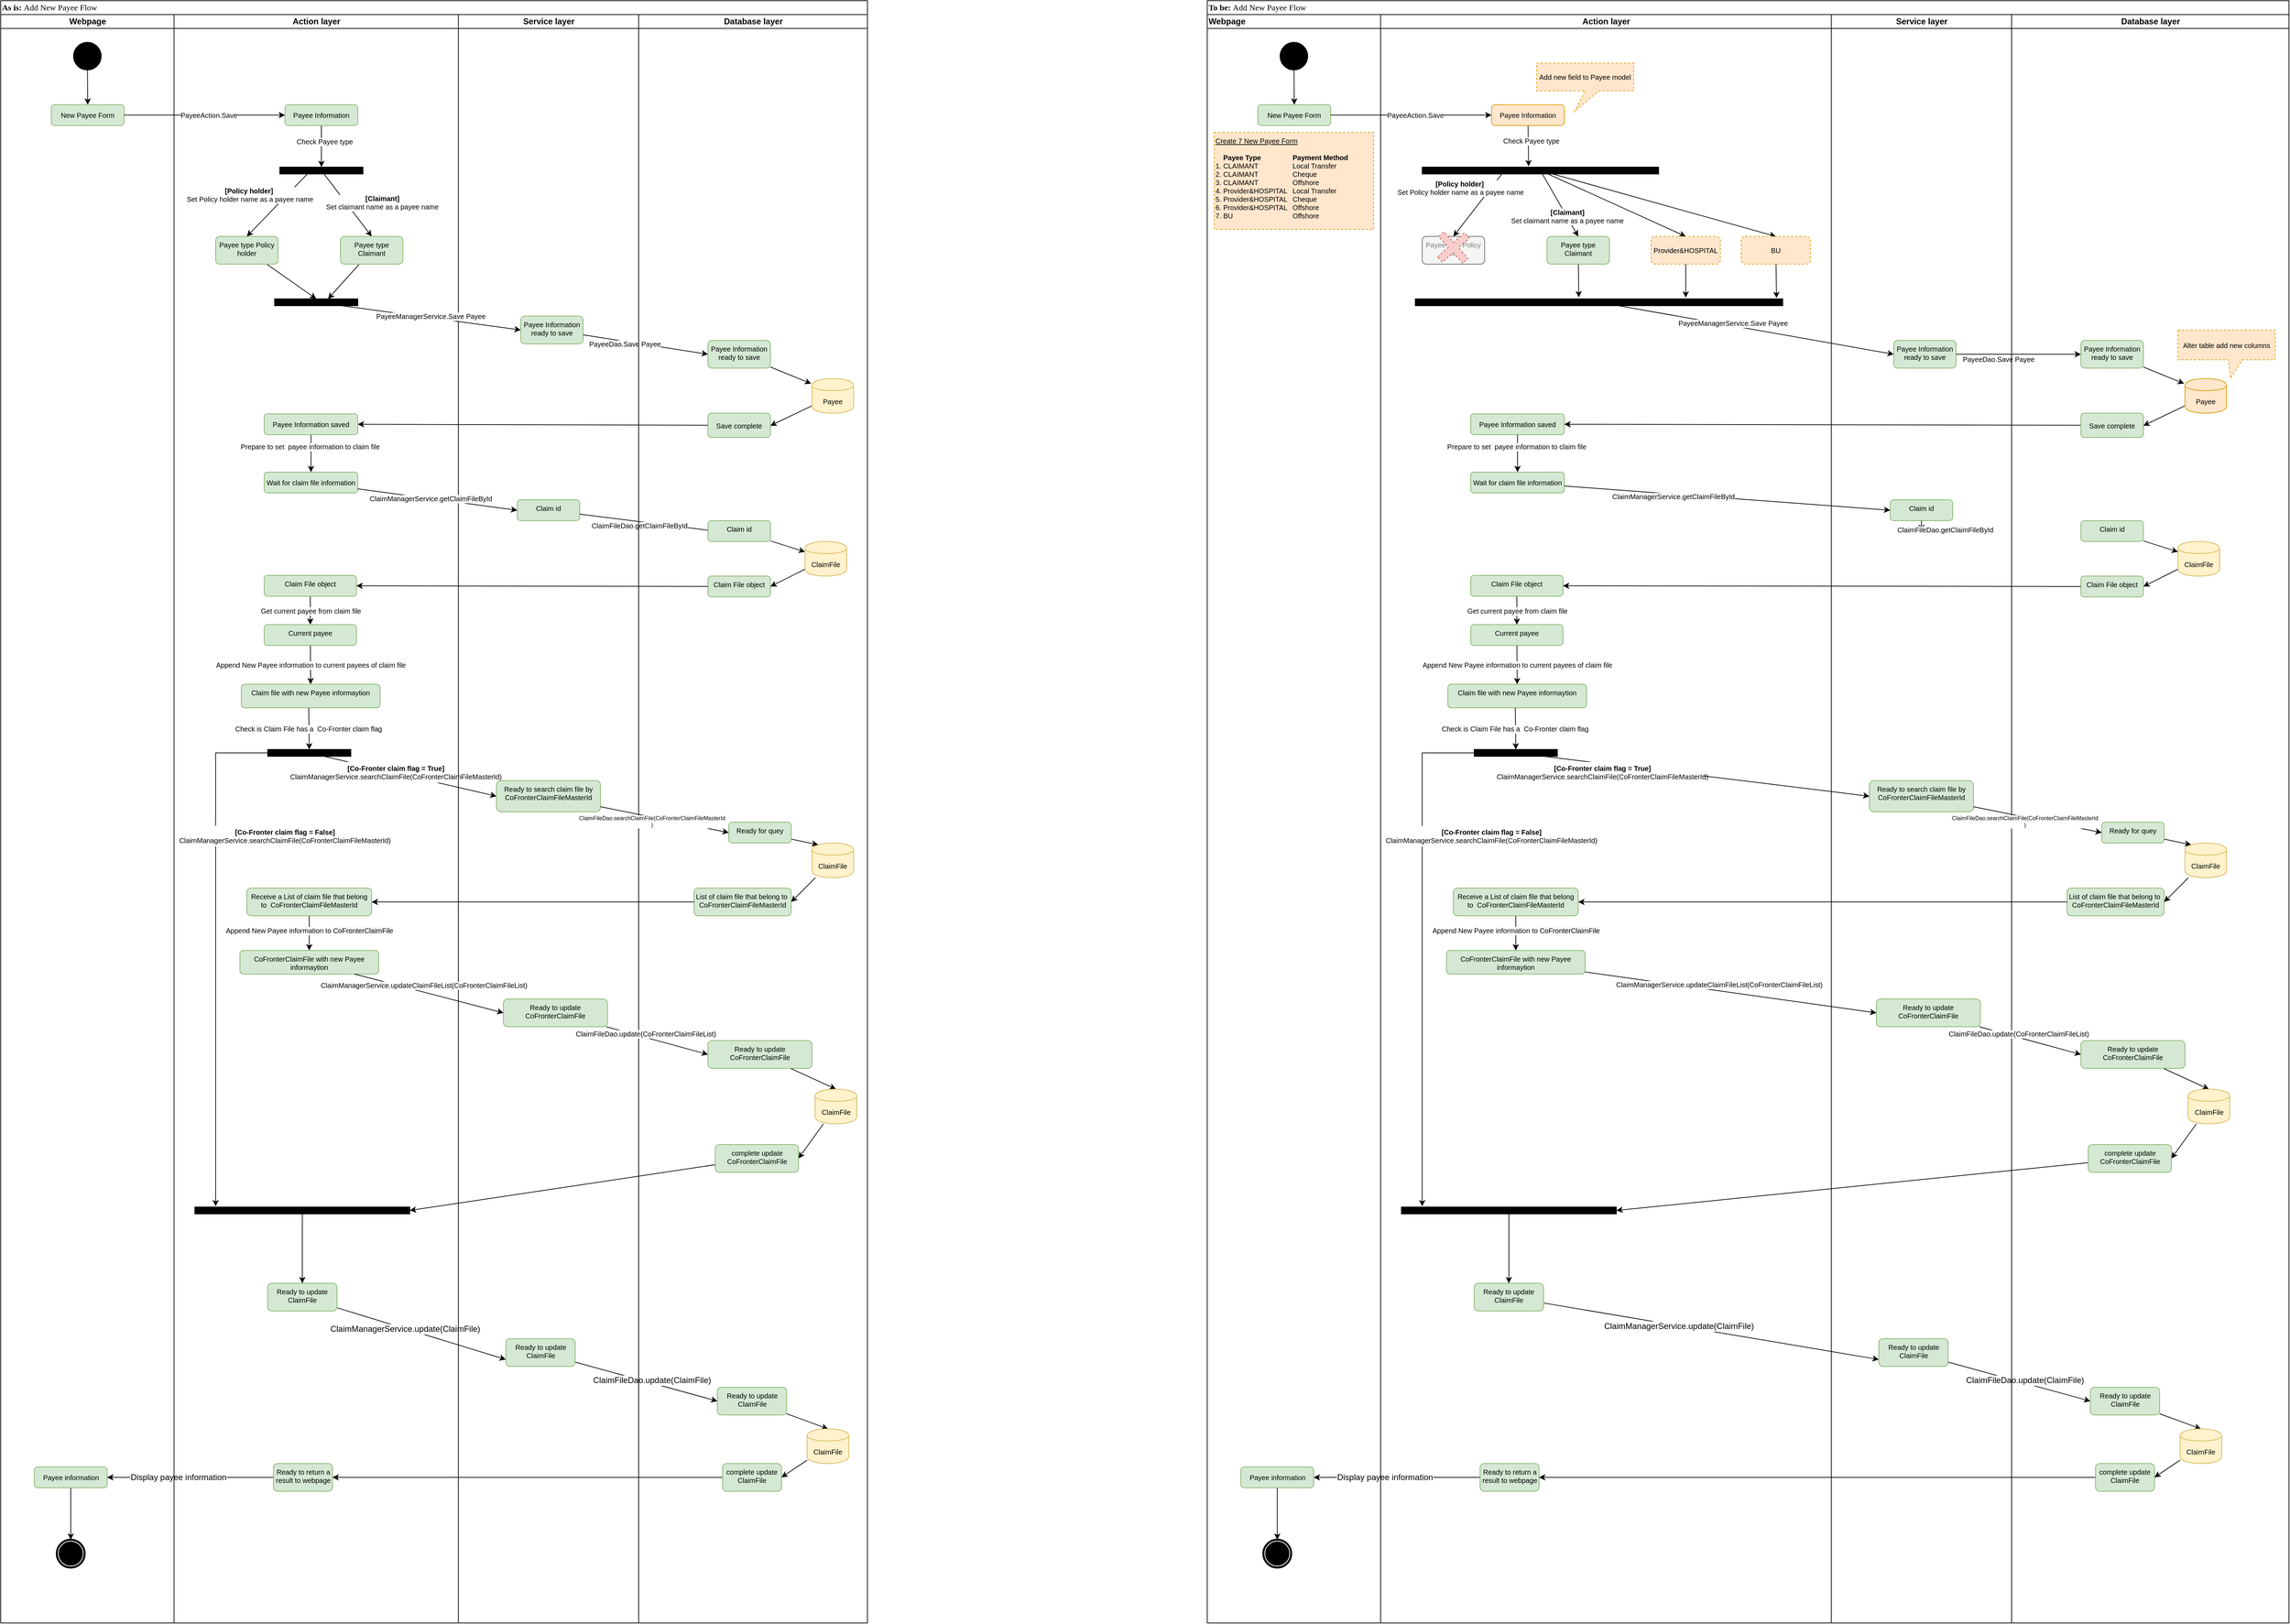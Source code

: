 <mxfile version="12.0.3" type="github" pages="1"><diagram name="Page-1" id="0783ab3e-0a74-02c8-0abd-f7b4e66b4bec"><mxGraphModel dx="1246" dy="827" grid="1" gridSize="10" guides="1" tooltips="1" connect="1" arrows="1" fold="1" page="1" pageScale="1" pageWidth="850" pageHeight="1100" background="#ffffff" math="0" shadow="0"><root><mxCell id="0"/><mxCell id="1" parent="0"/><mxCell id="1c1d494c118603dd-1" value="As is: &lt;span style=&quot;font-weight: normal&quot;&gt;Add New Payee Flow&lt;/span&gt;" style="swimlane;html=1;childLayout=stackLayout;startSize=20;rounded=0;shadow=0;comic=0;labelBackgroundColor=none;strokeColor=#000000;strokeWidth=1;fillColor=#ffffff;fontFamily=Verdana;fontSize=12;fontColor=#000000;align=left;" parent="1" vertex="1"><mxGeometry x="40" y="20" width="1250" height="2340" as="geometry"/></mxCell><mxCell id="o6uYyF3r6FIAQzFePDf1-80" style="edgeStyle=none;rounded=0;orthogonalLoop=1;jettySize=auto;html=1;entryX=0;entryY=0.5;entryDx=0;entryDy=0;fontSize=10;" parent="1c1d494c118603dd-1" source="o6uYyF3r6FIAQzFePDf1-73" target="o6uYyF3r6FIAQzFePDf1-75" edge="1"><mxGeometry relative="1" as="geometry"/></mxCell><mxCell id="1c1d494c118603dd-2" value="Webpage" style="swimlane;html=1;startSize=20;" parent="1c1d494c118603dd-1" vertex="1"><mxGeometry y="20" width="250" height="2320" as="geometry"/></mxCell><mxCell id="o6uYyF3r6FIAQzFePDf1-14" style="edgeStyle=none;rounded=0;orthogonalLoop=1;jettySize=auto;html=1;entryX=0.5;entryY=0;entryDx=0;entryDy=0;fontSize=10;" parent="1c1d494c118603dd-2" source="60571a20871a0731-4" target="o6uYyF3r6FIAQzFePDf1-1" edge="1"><mxGeometry relative="1" as="geometry"/></mxCell><mxCell id="60571a20871a0731-4" value="" style="ellipse;whiteSpace=wrap;html=1;rounded=0;shadow=0;comic=0;labelBackgroundColor=none;strokeColor=#000000;strokeWidth=1;fillColor=#000000;fontFamily=Verdana;fontSize=12;fontColor=#000000;align=center;" parent="1c1d494c118603dd-2" vertex="1"><mxGeometry x="105" y="40" width="40" height="40" as="geometry"/></mxCell><mxCell id="o6uYyF3r6FIAQzFePDf1-1" value="New Payee Form" style="rounded=1;whiteSpace=wrap;html=1;fillColor=#d5e8d4;strokeColor=#82b366;fontSize=10;" parent="1c1d494c118603dd-2" vertex="1"><mxGeometry x="73" y="130" width="105" height="30" as="geometry"/></mxCell><mxCell id="o6uYyF3r6FIAQzFePDf1-151" style="edgeStyle=none;rounded=0;orthogonalLoop=1;jettySize=auto;html=1;entryX=0.5;entryY=0;entryDx=0;entryDy=0;fontSize=10;" parent="1c1d494c118603dd-2" source="o6uYyF3r6FIAQzFePDf1-147" target="o6uYyF3r6FIAQzFePDf1-150" edge="1"><mxGeometry relative="1" as="geometry"/></mxCell><mxCell id="o6uYyF3r6FIAQzFePDf1-147" value="Payee information" style="rounded=1;whiteSpace=wrap;html=1;fillColor=#d5e8d4;strokeColor=#82b366;fontSize=10;" parent="1c1d494c118603dd-2" vertex="1"><mxGeometry x="48.5" y="2095" width="105" height="30" as="geometry"/></mxCell><mxCell id="o6uYyF3r6FIAQzFePDf1-150" value="" style="shape=mxgraph.bpmn.shape;html=1;verticalLabelPosition=bottom;labelBackgroundColor=#ffffff;verticalAlign=top;perimeter=ellipsePerimeter;outline=end;symbol=terminate;rounded=0;shadow=0;comic=0;strokeColor=#000000;strokeWidth=1;fillColor=#ffffff;fontFamily=Verdana;fontSize=12;fontColor=#000000;align=center;" parent="1c1d494c118603dd-2" vertex="1"><mxGeometry x="81" y="2200" width="40" height="40" as="geometry"/></mxCell><mxCell id="o6uYyF3r6FIAQzFePDf1-110" style="edgeStyle=none;rounded=0;orthogonalLoop=1;jettySize=auto;html=1;entryX=1;entryY=0.5;entryDx=0;entryDy=0;fontSize=10;" parent="1c1d494c118603dd-1" source="o6uYyF3r6FIAQzFePDf1-107" target="o6uYyF3r6FIAQzFePDf1-155" edge="1"><mxGeometry relative="1" as="geometry"/></mxCell><mxCell id="o6uYyF3r6FIAQzFePDf1-114" style="edgeStyle=none;rounded=0;orthogonalLoop=1;jettySize=auto;html=1;entryX=0;entryY=0.75;entryDx=0;entryDy=0;fontSize=10;" parent="1c1d494c118603dd-1" source="o6uYyF3r6FIAQzFePDf1-109" target="o6uYyF3r6FIAQzFePDf1-112" edge="1"><mxGeometry relative="1" as="geometry"/></mxCell><mxCell id="o6uYyF3r6FIAQzFePDf1-115" value="ClaimManagerService.update(ClaimFile)" style="text;html=1;resizable=0;points=[];align=center;verticalAlign=middle;labelBackgroundColor=#ffffff;fontSize=12;" parent="o6uYyF3r6FIAQzFePDf1-114" vertex="1" connectable="0"><mxGeometry x="-0.194" relative="1" as="geometry"><mxPoint as="offset"/></mxGeometry></mxCell><mxCell id="o6uYyF3r6FIAQzFePDf1-116" style="edgeStyle=none;rounded=0;orthogonalLoop=1;jettySize=auto;html=1;entryX=0;entryY=0.5;entryDx=0;entryDy=0;fontSize=10;" parent="1c1d494c118603dd-1" source="o6uYyF3r6FIAQzFePDf1-112" target="o6uYyF3r6FIAQzFePDf1-113" edge="1"><mxGeometry relative="1" as="geometry"/></mxCell><mxCell id="o6uYyF3r6FIAQzFePDf1-117" value="ClaimFileDao.update(ClaimFile)" style="text;html=1;resizable=0;points=[];align=center;verticalAlign=middle;labelBackgroundColor=#ffffff;fontSize=12;" parent="o6uYyF3r6FIAQzFePDf1-116" vertex="1" connectable="0"><mxGeometry x="0.084" y="-2" relative="1" as="geometry"><mxPoint x="-0.5" y="-6" as="offset"/></mxGeometry></mxCell><mxCell id="o6uYyF3r6FIAQzFePDf1-146" style="edgeStyle=none;rounded=0;orthogonalLoop=1;jettySize=auto;html=1;entryX=1;entryY=0.5;entryDx=0;entryDy=0;fontSize=10;" parent="1c1d494c118603dd-1" source="o6uYyF3r6FIAQzFePDf1-142" target="o6uYyF3r6FIAQzFePDf1-145" edge="1"><mxGeometry relative="1" as="geometry"/></mxCell><mxCell id="o6uYyF3r6FIAQzFePDf1-148" style="edgeStyle=none;rounded=0;orthogonalLoop=1;jettySize=auto;html=1;entryX=1;entryY=0.5;entryDx=0;entryDy=0;fontSize=10;" parent="1c1d494c118603dd-1" source="o6uYyF3r6FIAQzFePDf1-145" target="o6uYyF3r6FIAQzFePDf1-147" edge="1"><mxGeometry relative="1" as="geometry"/></mxCell><mxCell id="o6uYyF3r6FIAQzFePDf1-149" value="Display payee information" style="text;html=1;resizable=0;points=[];align=center;verticalAlign=middle;labelBackgroundColor=#ffffff;fontSize=12;" parent="o6uYyF3r6FIAQzFePDf1-148" vertex="1" connectable="0"><mxGeometry x="0.148" relative="1" as="geometry"><mxPoint as="offset"/></mxGeometry></mxCell><mxCell id="1c1d494c118603dd-3" value="Action layer" style="swimlane;html=1;startSize=20;align=center;" parent="1c1d494c118603dd-1" vertex="1"><mxGeometry x="250" y="20" width="410" height="2320" as="geometry"/></mxCell><mxCell id="o6uYyF3r6FIAQzFePDf1-16" style="edgeStyle=none;rounded=0;orthogonalLoop=1;jettySize=auto;html=1;entryX=0.5;entryY=0;entryDx=0;entryDy=0;fontSize=10;exitX=0.339;exitY=0.901;exitDx=0;exitDy=0;exitPerimeter=0;" parent="1c1d494c118603dd-3" source="o6uYyF3r6FIAQzFePDf1-18" target="o6uYyF3r6FIAQzFePDf1-15" edge="1"><mxGeometry relative="1" as="geometry"/></mxCell><mxCell id="o6uYyF3r6FIAQzFePDf1-17" value="&lt;span style=&quot;text-align: left ; white-space: normal ; background-color: rgb(248 , 249 , 250)&quot;&gt;&lt;b&gt;[Policy holder]&lt;/b&gt;&amp;nbsp;&lt;br&gt;&lt;/span&gt;Set Policy holder name as a payee name" style="text;html=1;resizable=0;points=[];align=center;verticalAlign=middle;labelBackgroundColor=#ffffff;fontSize=10;" parent="o6uYyF3r6FIAQzFePDf1-16" vertex="1" connectable="0"><mxGeometry x="0.318" y="2" relative="1" as="geometry"><mxPoint x="-28" y="-30.5" as="offset"/></mxGeometry></mxCell><mxCell id="o6uYyF3r6FIAQzFePDf1-20" style="edgeStyle=none;rounded=0;orthogonalLoop=1;jettySize=auto;html=1;entryX=0.5;entryY=0;entryDx=0;entryDy=0;fontSize=10;" parent="1c1d494c118603dd-3" source="o6uYyF3r6FIAQzFePDf1-10" target="o6uYyF3r6FIAQzFePDf1-18" edge="1"><mxGeometry relative="1" as="geometry"/></mxCell><mxCell id="o6uYyF3r6FIAQzFePDf1-21" value="Check Payee type" style="text;html=1;resizable=0;points=[];align=center;verticalAlign=middle;labelBackgroundColor=#ffffff;fontSize=10;" parent="o6uYyF3r6FIAQzFePDf1-20" vertex="1" connectable="0"><mxGeometry x="-0.258" y="4" relative="1" as="geometry"><mxPoint as="offset"/></mxGeometry></mxCell><mxCell id="o6uYyF3r6FIAQzFePDf1-10" value="Payee Information" style="rounded=1;whiteSpace=wrap;html=1;fillColor=#d5e8d4;strokeColor=#82b366;fontSize=10;" parent="1c1d494c118603dd-3" vertex="1"><mxGeometry x="160" y="130" width="105" height="30" as="geometry"/></mxCell><mxCell id="o6uYyF3r6FIAQzFePDf1-27" style="edgeStyle=none;rounded=0;orthogonalLoop=1;jettySize=auto;html=1;entryX=0.5;entryY=0;entryDx=0;entryDy=0;fontSize=10;" parent="1c1d494c118603dd-3" source="o6uYyF3r6FIAQzFePDf1-15" target="o6uYyF3r6FIAQzFePDf1-26" edge="1"><mxGeometry relative="1" as="geometry"/></mxCell><mxCell id="o6uYyF3r6FIAQzFePDf1-15" value="Payee type Policy holder" style="rounded=1;whiteSpace=wrap;html=1;fillColor=#d5e8d4;strokeColor=#82b366;fontSize=10;align=center;verticalAlign=top;" parent="1c1d494c118603dd-3" vertex="1"><mxGeometry x="60" y="320" width="90" height="40" as="geometry"/></mxCell><mxCell id="o6uYyF3r6FIAQzFePDf1-23" style="edgeStyle=none;rounded=0;orthogonalLoop=1;jettySize=auto;html=1;entryX=0.5;entryY=0;entryDx=0;entryDy=0;fontSize=10;" parent="1c1d494c118603dd-3" source="o6uYyF3r6FIAQzFePDf1-18" target="o6uYyF3r6FIAQzFePDf1-25" edge="1"><mxGeometry relative="1" as="geometry"><mxPoint x="295" y="390" as="targetPoint"/></mxGeometry></mxCell><mxCell id="o6uYyF3r6FIAQzFePDf1-24" value="&lt;b&gt;[Claimant]&lt;/b&gt;&lt;br&gt;Set claimant name as a payee name" style="text;html=1;resizable=0;points=[];align=center;verticalAlign=middle;labelBackgroundColor=#ffffff;fontSize=10;" parent="o6uYyF3r6FIAQzFePDf1-23" vertex="1" connectable="0"><mxGeometry x="0.35" y="3" relative="1" as="geometry"><mxPoint x="35" y="-18.5" as="offset"/></mxGeometry></mxCell><mxCell id="o6uYyF3r6FIAQzFePDf1-18" value="" style="rounded=0;whiteSpace=wrap;html=1;fontSize=10;align=left;strokeColor=#000000;fillColor=#000000;" parent="1c1d494c118603dd-3" vertex="1"><mxGeometry x="152.5" y="220" width="120" height="10" as="geometry"/></mxCell><mxCell id="o6uYyF3r6FIAQzFePDf1-28" style="edgeStyle=none;rounded=0;orthogonalLoop=1;jettySize=auto;html=1;entryX=0.643;entryY=0.013;entryDx=0;entryDy=0;entryPerimeter=0;fontSize=10;" parent="1c1d494c118603dd-3" source="o6uYyF3r6FIAQzFePDf1-25" target="o6uYyF3r6FIAQzFePDf1-26" edge="1"><mxGeometry relative="1" as="geometry"/></mxCell><mxCell id="o6uYyF3r6FIAQzFePDf1-25" value="Payee type Claimant" style="rounded=1;whiteSpace=wrap;html=1;fillColor=#d5e8d4;strokeColor=#82b366;fontSize=10;align=center;verticalAlign=top;" parent="1c1d494c118603dd-3" vertex="1"><mxGeometry x="240" y="320" width="90" height="40" as="geometry"/></mxCell><mxCell id="o6uYyF3r6FIAQzFePDf1-26" value="" style="rounded=0;whiteSpace=wrap;html=1;fontSize=10;align=left;strokeColor=#000000;fillColor=#000000;" parent="1c1d494c118603dd-3" vertex="1"><mxGeometry x="145" y="410" width="120" height="10" as="geometry"/></mxCell><mxCell id="o6uYyF3r6FIAQzFePDf1-45" style="edgeStyle=none;rounded=0;orthogonalLoop=1;jettySize=auto;html=1;entryX=0.5;entryY=0;entryDx=0;entryDy=0;fontSize=10;" parent="1c1d494c118603dd-3" source="o6uYyF3r6FIAQzFePDf1-41" target="o6uYyF3r6FIAQzFePDf1-43" edge="1"><mxGeometry relative="1" as="geometry"/></mxCell><mxCell id="o6uYyF3r6FIAQzFePDf1-46" value="Prepare to set&amp;nbsp; payee information to claim file" style="text;html=1;resizable=0;points=[];align=center;verticalAlign=middle;labelBackgroundColor=#ffffff;fontSize=10;" parent="o6uYyF3r6FIAQzFePDf1-45" vertex="1" connectable="0"><mxGeometry x="-0.373" y="-2" relative="1" as="geometry"><mxPoint as="offset"/></mxGeometry></mxCell><mxCell id="o6uYyF3r6FIAQzFePDf1-41" value="Payee Information saved" style="rounded=1;whiteSpace=wrap;html=1;fillColor=#d5e8d4;strokeColor=#82b366;fontSize=10;" parent="1c1d494c118603dd-3" vertex="1"><mxGeometry x="130" y="576" width="135" height="30" as="geometry"/></mxCell><mxCell id="o6uYyF3r6FIAQzFePDf1-43" value="Wait for claim file information" style="rounded=1;whiteSpace=wrap;html=1;fillColor=#d5e8d4;strokeColor=#82b366;fontSize=10;" parent="1c1d494c118603dd-3" vertex="1"><mxGeometry x="130" y="660" width="135" height="30" as="geometry"/></mxCell><mxCell id="o6uYyF3r6FIAQzFePDf1-66" value="Get current payee from claim file" style="edgeStyle=none;rounded=0;orthogonalLoop=1;jettySize=auto;html=1;entryX=0.5;entryY=0;entryDx=0;entryDy=0;fontSize=10;" parent="1c1d494c118603dd-3" source="o6uYyF3r6FIAQzFePDf1-59" target="o6uYyF3r6FIAQzFePDf1-65" edge="1"><mxGeometry relative="1" as="geometry"/></mxCell><mxCell id="o6uYyF3r6FIAQzFePDf1-59" value="Claim File object" style="rounded=1;whiteSpace=wrap;html=1;fillColor=#d5e8d4;strokeColor=#82b366;fontSize=10;align=center;verticalAlign=top;" parent="1c1d494c118603dd-3" vertex="1"><mxGeometry x="130" y="809" width="133" height="30" as="geometry"/></mxCell><mxCell id="o6uYyF3r6FIAQzFePDf1-68" value="Append New Payee information to current payees of claim file" style="edgeStyle=none;rounded=0;orthogonalLoop=1;jettySize=auto;html=1;entryX=0.5;entryY=0;entryDx=0;entryDy=0;fontSize=10;" parent="1c1d494c118603dd-3" source="o6uYyF3r6FIAQzFePDf1-65" target="o6uYyF3r6FIAQzFePDf1-67" edge="1"><mxGeometry relative="1" as="geometry"/></mxCell><mxCell id="o6uYyF3r6FIAQzFePDf1-65" value="Current payee" style="rounded=1;whiteSpace=wrap;html=1;fillColor=#d5e8d4;strokeColor=#82b366;fontSize=10;align=center;verticalAlign=top;" parent="1c1d494c118603dd-3" vertex="1"><mxGeometry x="130" y="880" width="133" height="30" as="geometry"/></mxCell><mxCell id="o6uYyF3r6FIAQzFePDf1-67" value="Claim file with new Payee informaytion" style="rounded=1;whiteSpace=wrap;html=1;fillColor=#d5e8d4;strokeColor=#82b366;fontSize=10;align=center;verticalAlign=top;" parent="1c1d494c118603dd-3" vertex="1"><mxGeometry x="97" y="966" width="200" height="34" as="geometry"/></mxCell><mxCell id="o6uYyF3r6FIAQzFePDf1-156" style="edgeStyle=orthogonalEdgeStyle;rounded=0;orthogonalLoop=1;jettySize=auto;html=1;fontSize=10;" parent="1c1d494c118603dd-3" source="o6uYyF3r6FIAQzFePDf1-73" edge="1"><mxGeometry relative="1" as="geometry"><mxPoint x="60" y="1719" as="targetPoint"/><Array as="points"><mxPoint x="60" y="1065"/><mxPoint x="60" y="1719"/></Array></mxGeometry></mxCell><mxCell id="o6uYyF3r6FIAQzFePDf1-73" value="" style="rounded=0;whiteSpace=wrap;html=1;fontSize=10;align=left;strokeColor=#000000;fillColor=#000000;" parent="1c1d494c118603dd-3" vertex="1"><mxGeometry x="135" y="1060" width="120" height="10" as="geometry"/></mxCell><mxCell id="o6uYyF3r6FIAQzFePDf1-72" value="Check is Claim File has a&amp;nbsp; Co-Fronter claim flag&amp;nbsp;" style="edgeStyle=none;rounded=0;orthogonalLoop=1;jettySize=auto;html=1;fontSize=10;entryX=0.5;entryY=0;entryDx=0;entryDy=0;" parent="1c1d494c118603dd-3" target="o6uYyF3r6FIAQzFePDf1-73" edge="1"><mxGeometry relative="1" as="geometry"><mxPoint x="194.285" y="1000" as="sourcePoint"/><mxPoint x="190" y="1060" as="targetPoint"/></mxGeometry></mxCell><mxCell id="o6uYyF3r6FIAQzFePDf1-96" style="edgeStyle=none;rounded=0;orthogonalLoop=1;jettySize=auto;html=1;entryX=0.5;entryY=0;entryDx=0;entryDy=0;fontSize=8;" parent="1c1d494c118603dd-3" source="o6uYyF3r6FIAQzFePDf1-93" target="o6uYyF3r6FIAQzFePDf1-95" edge="1"><mxGeometry relative="1" as="geometry"/></mxCell><mxCell id="o6uYyF3r6FIAQzFePDf1-98" value="&lt;span style=&quot;font-size: 10px&quot;&gt;Append New Payee information to&amp;nbsp;&lt;/span&gt;&lt;span style=&quot;font-size: 10px ; white-space: normal ; background-color: rgb(248 , 249 , 250)&quot;&gt;CoFronterClaimFile&lt;/span&gt;" style="text;html=1;resizable=0;points=[];align=center;verticalAlign=middle;labelBackgroundColor=#ffffff;fontSize=8;" parent="o6uYyF3r6FIAQzFePDf1-96" vertex="1" connectable="0"><mxGeometry x="-0.425" y="-2" relative="1" as="geometry"><mxPoint x="2" y="6" as="offset"/></mxGeometry></mxCell><mxCell id="o6uYyF3r6FIAQzFePDf1-93" value="Receive a List of claim file that belong to&amp;nbsp; CoFronterClaimFileMasterId" style="rounded=1;whiteSpace=wrap;html=1;fillColor=#d5e8d4;strokeColor=#82b366;fontSize=10;align=center;verticalAlign=top;" parent="1c1d494c118603dd-3" vertex="1"><mxGeometry x="105" y="1260" width="180" height="40" as="geometry"/></mxCell><mxCell id="o6uYyF3r6FIAQzFePDf1-95" value="CoFronterClaimFile&amp;nbsp;with new Payee informaytion" style="rounded=1;whiteSpace=wrap;html=1;fillColor=#d5e8d4;strokeColor=#82b366;fontSize=10;align=center;verticalAlign=top;" parent="1c1d494c118603dd-3" vertex="1"><mxGeometry x="95" y="1350" width="200" height="34" as="geometry"/></mxCell><mxCell id="o6uYyF3r6FIAQzFePDf1-109" value="Ready to update&lt;br&gt;ClaimFile" style="rounded=1;whiteSpace=wrap;html=1;fillColor=#d5e8d4;strokeColor=#82b366;fontSize=10;align=center;verticalAlign=top;" parent="1c1d494c118603dd-3" vertex="1"><mxGeometry x="135" y="1830" width="100" height="40" as="geometry"/></mxCell><mxCell id="o6uYyF3r6FIAQzFePDf1-145" value="Ready to return a result to webpage" style="rounded=1;whiteSpace=wrap;html=1;fillColor=#d5e8d4;strokeColor=#82b366;fontSize=10;align=center;verticalAlign=top;" parent="1c1d494c118603dd-3" vertex="1"><mxGeometry x="143.5" y="2090" width="85" height="40" as="geometry"/></mxCell><mxCell id="o6uYyF3r6FIAQzFePDf1-154" value="&lt;b style=&quot;font-size: 10px; white-space: nowrap;&quot;&gt;[&lt;span style=&quot;font-size: 10px;&quot;&gt;Co-Fronter claim flag = True&lt;/span&gt;]&lt;/b&gt;&lt;br style=&quot;font-size: 10px; white-space: nowrap;&quot;&gt;&lt;span style=&quot;font-size: 10px; white-space: nowrap;&quot;&gt;ClaimManagerService.searchClaimFile(CoFronterClaimFileMasterId&lt;/span&gt;&lt;span style=&quot;font-size: 10px; white-space: nowrap;&quot;&gt;)&lt;/span&gt;" style="text;html=1;align=center;verticalAlign=middle;whiteSpace=wrap;rounded=0;labelBackgroundColor=none;fontSize=10;strokeColor=none;fillColor=#ffffff;" parent="1c1d494c118603dd-3" vertex="1"><mxGeometry x="175" y="1078" width="290" height="30" as="geometry"/></mxCell><mxCell id="o6uYyF3r6FIAQzFePDf1-157" style="edgeStyle=orthogonalEdgeStyle;rounded=0;orthogonalLoop=1;jettySize=auto;html=1;entryX=0.5;entryY=0;entryDx=0;entryDy=0;fontSize=10;" parent="1c1d494c118603dd-3" source="o6uYyF3r6FIAQzFePDf1-155" target="o6uYyF3r6FIAQzFePDf1-109" edge="1"><mxGeometry relative="1" as="geometry"/></mxCell><mxCell id="o6uYyF3r6FIAQzFePDf1-155" value="" style="rounded=0;whiteSpace=wrap;html=1;fontSize=10;align=left;strokeColor=#000000;fillColor=#000000;" parent="1c1d494c118603dd-3" vertex="1"><mxGeometry x="30" y="1720" width="310" height="10" as="geometry"/></mxCell><mxCell id="o6uYyF3r6FIAQzFePDf1-158" value="&lt;b style=&quot;font-size: 10px ; white-space: nowrap&quot;&gt;[&lt;span style=&quot;font-size: 10px&quot;&gt;Co-Fronter claim flag = False&lt;/span&gt;]&lt;/b&gt;&lt;br style=&quot;font-size: 10px ; white-space: nowrap&quot;&gt;&lt;span style=&quot;font-size: 10px ; white-space: nowrap&quot;&gt;ClaimManagerService.searchClaimFile(CoFronterClaimFileMasterId&lt;/span&gt;&lt;span style=&quot;font-size: 10px ; white-space: nowrap&quot;&gt;)&lt;/span&gt;" style="text;html=1;align=center;verticalAlign=middle;whiteSpace=wrap;rounded=0;labelBackgroundColor=none;fontSize=10;strokeColor=none;fillColor=#ffffff;" parent="1c1d494c118603dd-3" vertex="1"><mxGeometry x="15" y="1170" width="290" height="30" as="geometry"/></mxCell><mxCell id="1c1d494c118603dd-4" value="Service layer" style="swimlane;html=1;startSize=20;" parent="1c1d494c118603dd-1" vertex="1"><mxGeometry x="660" y="20" width="260" height="2320" as="geometry"/></mxCell><mxCell id="o6uYyF3r6FIAQzFePDf1-29" value="Payee Information&lt;br&gt;ready to save" style="rounded=1;whiteSpace=wrap;html=1;fillColor=#d5e8d4;strokeColor=#82b366;fontSize=10;align=center;verticalAlign=top;" parent="1c1d494c118603dd-4" vertex="1"><mxGeometry x="90" y="435" width="90" height="40" as="geometry"/></mxCell><mxCell id="o6uYyF3r6FIAQzFePDf1-47" value="Claim id" style="rounded=1;whiteSpace=wrap;html=1;fillColor=#d5e8d4;strokeColor=#82b366;fontSize=10;align=center;verticalAlign=top;" parent="1c1d494c118603dd-4" vertex="1"><mxGeometry x="85" y="700" width="90" height="30" as="geometry"/></mxCell><mxCell id="o6uYyF3r6FIAQzFePDf1-75" value="Ready to search claim file by&lt;br&gt;CoFronterClaimFileMasterId" style="rounded=1;whiteSpace=wrap;html=1;fillColor=#d5e8d4;strokeColor=#82b366;fontSize=10;align=center;verticalAlign=top;" parent="1c1d494c118603dd-4" vertex="1"><mxGeometry x="55" y="1105" width="150" height="45" as="geometry"/></mxCell><mxCell id="o6uYyF3r6FIAQzFePDf1-99" value="Ready to update&lt;br&gt;CoFronterClaimFile" style="rounded=1;whiteSpace=wrap;html=1;fillColor=#d5e8d4;strokeColor=#82b366;fontSize=10;align=center;verticalAlign=top;" parent="1c1d494c118603dd-4" vertex="1"><mxGeometry x="65" y="1420" width="150" height="40" as="geometry"/></mxCell><mxCell id="o6uYyF3r6FIAQzFePDf1-112" value="Ready to update&lt;br&gt;ClaimFile" style="rounded=1;whiteSpace=wrap;html=1;fillColor=#d5e8d4;strokeColor=#82b366;fontSize=10;align=center;verticalAlign=top;" parent="1c1d494c118603dd-4" vertex="1"><mxGeometry x="68.5" y="1910" width="100" height="40" as="geometry"/></mxCell><mxCell id="o6uYyF3r6FIAQzFePDf1-11" style="rounded=0;orthogonalLoop=1;jettySize=auto;html=1;entryX=0;entryY=0.5;entryDx=0;entryDy=0;fontSize=10;strokeColor=none;" parent="1c1d494c118603dd-1" source="o6uYyF3r6FIAQzFePDf1-1" target="o6uYyF3r6FIAQzFePDf1-10" edge="1"><mxGeometry relative="1" as="geometry"/></mxCell><mxCell id="o6uYyF3r6FIAQzFePDf1-12" style="edgeStyle=none;rounded=0;orthogonalLoop=1;jettySize=auto;html=1;entryX=0;entryY=0.5;entryDx=0;entryDy=0;fontSize=10;" parent="1c1d494c118603dd-1" source="o6uYyF3r6FIAQzFePDf1-1" target="o6uYyF3r6FIAQzFePDf1-10" edge="1"><mxGeometry relative="1" as="geometry"/></mxCell><mxCell id="o6uYyF3r6FIAQzFePDf1-13" value="PayeeAction.Save" style="text;html=1;resizable=0;points=[];align=center;verticalAlign=middle;labelBackgroundColor=#ffffff;fontSize=10;" parent="o6uYyF3r6FIAQzFePDf1-12" vertex="1" connectable="0"><mxGeometry x="-0.441" relative="1" as="geometry"><mxPoint x="57" as="offset"/></mxGeometry></mxCell><mxCell id="o6uYyF3r6FIAQzFePDf1-30" style="edgeStyle=none;rounded=0;orthogonalLoop=1;jettySize=auto;html=1;entryX=0;entryY=0.5;entryDx=0;entryDy=0;fontSize=10;" parent="1c1d494c118603dd-1" source="o6uYyF3r6FIAQzFePDf1-26" target="o6uYyF3r6FIAQzFePDf1-29" edge="1"><mxGeometry relative="1" as="geometry"/></mxCell><mxCell id="o6uYyF3r6FIAQzFePDf1-31" value="PayeeManagerService.Save Payee" style="text;html=1;resizable=0;points=[];align=center;verticalAlign=middle;labelBackgroundColor=#ffffff;fontSize=10;" parent="o6uYyF3r6FIAQzFePDf1-30" vertex="1" connectable="0"><mxGeometry x="-0.478" y="1" relative="1" as="geometry"><mxPoint x="60.5" y="7" as="offset"/></mxGeometry></mxCell><mxCell id="o6uYyF3r6FIAQzFePDf1-34" style="edgeStyle=none;rounded=0;orthogonalLoop=1;jettySize=auto;html=1;entryX=0;entryY=0.5;entryDx=0;entryDy=0;fontSize=10;" parent="1c1d494c118603dd-1" source="o6uYyF3r6FIAQzFePDf1-29" target="o6uYyF3r6FIAQzFePDf1-33" edge="1"><mxGeometry relative="1" as="geometry"/></mxCell><mxCell id="o6uYyF3r6FIAQzFePDf1-35" value="PayeeDao.Save Payee" style="text;html=1;resizable=0;points=[];align=center;verticalAlign=middle;labelBackgroundColor=#ffffff;fontSize=10;" parent="o6uYyF3r6FIAQzFePDf1-34" vertex="1" connectable="0"><mxGeometry x="-0.55" y="-3" relative="1" as="geometry"><mxPoint x="20" y="3.5" as="offset"/></mxGeometry></mxCell><mxCell id="o6uYyF3r6FIAQzFePDf1-42" style="edgeStyle=none;rounded=0;orthogonalLoop=1;jettySize=auto;html=1;entryX=1;entryY=0.5;entryDx=0;entryDy=0;fontSize=10;" parent="1c1d494c118603dd-1" source="o6uYyF3r6FIAQzFePDf1-38" target="o6uYyF3r6FIAQzFePDf1-41" edge="1"><mxGeometry relative="1" as="geometry"/></mxCell><mxCell id="o6uYyF3r6FIAQzFePDf1-48" style="edgeStyle=none;rounded=0;orthogonalLoop=1;jettySize=auto;html=1;entryX=0;entryY=0.5;entryDx=0;entryDy=0;fontSize=10;" parent="1c1d494c118603dd-1" source="o6uYyF3r6FIAQzFePDf1-43" target="o6uYyF3r6FIAQzFePDf1-47" edge="1"><mxGeometry relative="1" as="geometry"/></mxCell><mxCell id="o6uYyF3r6FIAQzFePDf1-49" value="ClaimManagerService.getClaimFileById" style="text;html=1;resizable=0;points=[];align=center;verticalAlign=middle;labelBackgroundColor=#ffffff;fontSize=10;" parent="o6uYyF3r6FIAQzFePDf1-48" vertex="1" connectable="0"><mxGeometry x="-0.562" relative="1" as="geometry"><mxPoint x="54.5" y="7" as="offset"/></mxGeometry></mxCell><mxCell id="o6uYyF3r6FIAQzFePDf1-51" style="edgeStyle=none;rounded=0;orthogonalLoop=1;jettySize=auto;html=1;fontSize=10;" parent="1c1d494c118603dd-1" source="o6uYyF3r6FIAQzFePDf1-47" edge="1"><mxGeometry relative="1" as="geometry"><mxPoint x="1030" y="765" as="targetPoint"/></mxGeometry></mxCell><mxCell id="o6uYyF3r6FIAQzFePDf1-52" value="ClaimFileDao.getClaimFileById" style="text;html=1;resizable=0;points=[];align=center;verticalAlign=middle;labelBackgroundColor=#ffffff;fontSize=10;" parent="o6uYyF3r6FIAQzFePDf1-51" vertex="1" connectable="0"><mxGeometry x="-0.482" y="-1" relative="1" as="geometry"><mxPoint x="35" y="9" as="offset"/></mxGeometry></mxCell><mxCell id="o6uYyF3r6FIAQzFePDf1-32" value="Database layer" style="swimlane;html=1;startSize=20;" parent="1c1d494c118603dd-1" vertex="1"><mxGeometry x="920" y="20" width="330" height="2320" as="geometry"/></mxCell><mxCell id="o6uYyF3r6FIAQzFePDf1-37" style="edgeStyle=none;rounded=0;orthogonalLoop=1;jettySize=auto;html=1;entryX=-0.02;entryY=0.147;entryDx=0;entryDy=0;entryPerimeter=0;fontSize=10;" parent="o6uYyF3r6FIAQzFePDf1-32" source="o6uYyF3r6FIAQzFePDf1-33" target="o6uYyF3r6FIAQzFePDf1-36" edge="1"><mxGeometry relative="1" as="geometry"/></mxCell><mxCell id="o6uYyF3r6FIAQzFePDf1-33" value="Payee Information&lt;br&gt;ready to save" style="rounded=1;whiteSpace=wrap;html=1;fillColor=#d5e8d4;strokeColor=#82b366;fontSize=10;align=center;verticalAlign=top;" parent="o6uYyF3r6FIAQzFePDf1-32" vertex="1"><mxGeometry x="100" y="470" width="90" height="40" as="geometry"/></mxCell><mxCell id="o6uYyF3r6FIAQzFePDf1-39" style="edgeStyle=none;rounded=0;orthogonalLoop=1;jettySize=auto;html=1;fontSize=10;" parent="o6uYyF3r6FIAQzFePDf1-32" source="o6uYyF3r6FIAQzFePDf1-36" edge="1"><mxGeometry relative="1" as="geometry"><mxPoint x="190" y="593" as="targetPoint"/></mxGeometry></mxCell><mxCell id="o6uYyF3r6FIAQzFePDf1-36" value="Payee" style="shape=cylinder;whiteSpace=wrap;html=1;boundedLbl=1;backgroundOutline=1;strokeColor=#d6b656;fillColor=#fff2cc;fontSize=10;align=center;" parent="o6uYyF3r6FIAQzFePDf1-32" vertex="1"><mxGeometry x="250" y="525" width="60" height="50" as="geometry"/></mxCell><mxCell id="o6uYyF3r6FIAQzFePDf1-38" value="Save complete" style="rounded=1;whiteSpace=wrap;html=1;fillColor=#d5e8d4;strokeColor=#82b366;fontSize=10;align=center;verticalAlign=middle;" parent="o6uYyF3r6FIAQzFePDf1-32" vertex="1"><mxGeometry x="100" y="575" width="90" height="35" as="geometry"/></mxCell><mxCell id="o6uYyF3r6FIAQzFePDf1-54" style="edgeStyle=none;rounded=0;orthogonalLoop=1;jettySize=auto;html=1;entryX=0;entryY=0.3;entryDx=0;entryDy=0;fontSize=10;" parent="o6uYyF3r6FIAQzFePDf1-32" source="o6uYyF3r6FIAQzFePDf1-50" target="o6uYyF3r6FIAQzFePDf1-53" edge="1"><mxGeometry relative="1" as="geometry"/></mxCell><mxCell id="o6uYyF3r6FIAQzFePDf1-50" value="Claim id" style="rounded=1;whiteSpace=wrap;html=1;fillColor=#d5e8d4;strokeColor=#82b366;fontSize=10;align=center;verticalAlign=top;" parent="o6uYyF3r6FIAQzFePDf1-32" vertex="1"><mxGeometry x="100" y="730" width="90" height="30" as="geometry"/></mxCell><mxCell id="o6uYyF3r6FIAQzFePDf1-56" style="edgeStyle=none;rounded=0;orthogonalLoop=1;jettySize=auto;html=1;entryX=1;entryY=0.5;entryDx=0;entryDy=0;fontSize=10;" parent="o6uYyF3r6FIAQzFePDf1-32" source="o6uYyF3r6FIAQzFePDf1-53" target="o6uYyF3r6FIAQzFePDf1-55" edge="1"><mxGeometry relative="1" as="geometry"/></mxCell><mxCell id="o6uYyF3r6FIAQzFePDf1-53" value="ClaimFile" style="shape=cylinder;whiteSpace=wrap;html=1;boundedLbl=1;backgroundOutline=1;strokeColor=#d6b656;fillColor=#fff2cc;fontSize=10;align=center;" parent="o6uYyF3r6FIAQzFePDf1-32" vertex="1"><mxGeometry x="240" y="760" width="60" height="50" as="geometry"/></mxCell><mxCell id="o6uYyF3r6FIAQzFePDf1-55" value="Claim File object" style="rounded=1;whiteSpace=wrap;html=1;fillColor=#d5e8d4;strokeColor=#82b366;fontSize=10;align=center;verticalAlign=top;" parent="o6uYyF3r6FIAQzFePDf1-32" vertex="1"><mxGeometry x="100" y="810" width="90" height="30" as="geometry"/></mxCell><mxCell id="o6uYyF3r6FIAQzFePDf1-89" style="edgeStyle=none;rounded=0;orthogonalLoop=1;jettySize=auto;html=1;entryX=0.15;entryY=0.05;entryDx=0;entryDy=0;entryPerimeter=0;fontSize=8;" parent="o6uYyF3r6FIAQzFePDf1-32" source="o6uYyF3r6FIAQzFePDf1-83" target="o6uYyF3r6FIAQzFePDf1-88" edge="1"><mxGeometry relative="1" as="geometry"/></mxCell><mxCell id="o6uYyF3r6FIAQzFePDf1-83" value="Ready for quey" style="rounded=1;whiteSpace=wrap;html=1;fillColor=#d5e8d4;strokeColor=#82b366;fontSize=10;align=center;verticalAlign=top;" parent="o6uYyF3r6FIAQzFePDf1-32" vertex="1"><mxGeometry x="130" y="1165" width="90" height="30" as="geometry"/></mxCell><mxCell id="o6uYyF3r6FIAQzFePDf1-91" style="edgeStyle=none;rounded=0;orthogonalLoop=1;jettySize=auto;html=1;entryX=1;entryY=0.5;entryDx=0;entryDy=0;fontSize=8;" parent="o6uYyF3r6FIAQzFePDf1-32" source="o6uYyF3r6FIAQzFePDf1-88" target="o6uYyF3r6FIAQzFePDf1-90" edge="1"><mxGeometry relative="1" as="geometry"/></mxCell><mxCell id="o6uYyF3r6FIAQzFePDf1-88" value="ClaimFile" style="shape=cylinder;whiteSpace=wrap;html=1;boundedLbl=1;backgroundOutline=1;strokeColor=#d6b656;fillColor=#fff2cc;fontSize=10;align=center;" parent="o6uYyF3r6FIAQzFePDf1-32" vertex="1"><mxGeometry x="250" y="1195" width="60" height="50" as="geometry"/></mxCell><mxCell id="o6uYyF3r6FIAQzFePDf1-90" value="List of claim file that belong to&amp;nbsp; CoFronterClaimFileMasterId" style="rounded=1;whiteSpace=wrap;html=1;fillColor=#d5e8d4;strokeColor=#82b366;fontSize=10;align=center;verticalAlign=top;" parent="o6uYyF3r6FIAQzFePDf1-32" vertex="1"><mxGeometry x="80" y="1260" width="140" height="40" as="geometry"/></mxCell><mxCell id="o6uYyF3r6FIAQzFePDf1-106" style="edgeStyle=none;rounded=0;orthogonalLoop=1;jettySize=auto;html=1;entryX=0.5;entryY=0;entryDx=0;entryDy=0;fontSize=10;" parent="o6uYyF3r6FIAQzFePDf1-32" source="o6uYyF3r6FIAQzFePDf1-102" target="o6uYyF3r6FIAQzFePDf1-105" edge="1"><mxGeometry relative="1" as="geometry"/></mxCell><mxCell id="o6uYyF3r6FIAQzFePDf1-102" value="Ready to update&lt;br&gt;CoFronterClaimFile" style="rounded=1;whiteSpace=wrap;html=1;fillColor=#d5e8d4;strokeColor=#82b366;fontSize=10;align=center;verticalAlign=top;" parent="o6uYyF3r6FIAQzFePDf1-32" vertex="1"><mxGeometry x="100" y="1480" width="150" height="40" as="geometry"/></mxCell><mxCell id="o6uYyF3r6FIAQzFePDf1-108" style="edgeStyle=none;rounded=0;orthogonalLoop=1;jettySize=auto;html=1;entryX=1;entryY=0.5;entryDx=0;entryDy=0;fontSize=10;" parent="o6uYyF3r6FIAQzFePDf1-32" source="o6uYyF3r6FIAQzFePDf1-105" target="o6uYyF3r6FIAQzFePDf1-107" edge="1"><mxGeometry relative="1" as="geometry"/></mxCell><mxCell id="o6uYyF3r6FIAQzFePDf1-105" value="ClaimFile" style="shape=cylinder;whiteSpace=wrap;html=1;boundedLbl=1;backgroundOutline=1;strokeColor=#d6b656;fillColor=#fff2cc;fontSize=10;align=center;" parent="o6uYyF3r6FIAQzFePDf1-32" vertex="1"><mxGeometry x="254.5" y="1550" width="60" height="50" as="geometry"/></mxCell><mxCell id="o6uYyF3r6FIAQzFePDf1-107" value="complete update CoFronterClaimFile" style="rounded=1;whiteSpace=wrap;html=1;fillColor=#d5e8d4;strokeColor=#82b366;fontSize=10;align=center;verticalAlign=top;" parent="o6uYyF3r6FIAQzFePDf1-32" vertex="1"><mxGeometry x="110.5" y="1630" width="120" height="40" as="geometry"/></mxCell><mxCell id="o6uYyF3r6FIAQzFePDf1-141" style="edgeStyle=none;rounded=0;orthogonalLoop=1;jettySize=auto;html=1;entryX=0.5;entryY=0;entryDx=0;entryDy=0;fontSize=10;" parent="o6uYyF3r6FIAQzFePDf1-32" source="o6uYyF3r6FIAQzFePDf1-113" target="o6uYyF3r6FIAQzFePDf1-140" edge="1"><mxGeometry relative="1" as="geometry"/></mxCell><mxCell id="o6uYyF3r6FIAQzFePDf1-113" value="Ready to update&lt;br&gt;ClaimFile" style="rounded=1;whiteSpace=wrap;html=1;fillColor=#d5e8d4;strokeColor=#82b366;fontSize=10;align=center;verticalAlign=top;" parent="o6uYyF3r6FIAQzFePDf1-32" vertex="1"><mxGeometry x="113.5" y="1980" width="100" height="40" as="geometry"/></mxCell><mxCell id="o6uYyF3r6FIAQzFePDf1-144" style="edgeStyle=none;rounded=0;orthogonalLoop=1;jettySize=auto;html=1;entryX=1;entryY=0.5;entryDx=0;entryDy=0;fontSize=10;" parent="o6uYyF3r6FIAQzFePDf1-32" source="o6uYyF3r6FIAQzFePDf1-140" target="o6uYyF3r6FIAQzFePDf1-142" edge="1"><mxGeometry relative="1" as="geometry"/></mxCell><mxCell id="o6uYyF3r6FIAQzFePDf1-140" value="ClaimFile" style="shape=cylinder;whiteSpace=wrap;html=1;boundedLbl=1;backgroundOutline=1;strokeColor=#d6b656;fillColor=#fff2cc;fontSize=10;align=center;" parent="o6uYyF3r6FIAQzFePDf1-32" vertex="1"><mxGeometry x="243" y="2040" width="60" height="50" as="geometry"/></mxCell><mxCell id="o6uYyF3r6FIAQzFePDf1-142" value="complete update ClaimFile" style="rounded=1;whiteSpace=wrap;html=1;fillColor=#d5e8d4;strokeColor=#82b366;fontSize=10;align=center;verticalAlign=top;" parent="o6uYyF3r6FIAQzFePDf1-32" vertex="1"><mxGeometry x="121" y="2090" width="85" height="40" as="geometry"/></mxCell><mxCell id="o6uYyF3r6FIAQzFePDf1-62" style="edgeStyle=none;rounded=0;orthogonalLoop=1;jettySize=auto;html=1;entryX=1;entryY=0.5;entryDx=0;entryDy=0;fontSize=10;" parent="1c1d494c118603dd-1" source="o6uYyF3r6FIAQzFePDf1-55" target="o6uYyF3r6FIAQzFePDf1-59" edge="1"><mxGeometry relative="1" as="geometry"/></mxCell><mxCell id="o6uYyF3r6FIAQzFePDf1-84" style="edgeStyle=none;rounded=0;orthogonalLoop=1;jettySize=auto;html=1;entryX=0;entryY=0.5;entryDx=0;entryDy=0;fontSize=10;" parent="1c1d494c118603dd-1" source="o6uYyF3r6FIAQzFePDf1-75" target="o6uYyF3r6FIAQzFePDf1-83" edge="1"><mxGeometry relative="1" as="geometry"/></mxCell><mxCell id="o6uYyF3r6FIAQzFePDf1-85" value="ClaimFileDao.&lt;span style=&quot;font-size: 8px;&quot;&gt;searchClaimFile(CoFronterClaimFileMasterId&lt;/span&gt;&lt;br style=&quot;font-size: 8px;&quot;&gt;&lt;span style=&quot;font-size: 8px;&quot;&gt;)&lt;/span&gt;" style="text;html=1;resizable=0;points=[];align=center;verticalAlign=middle;labelBackgroundColor=#ffffff;fontSize=8;" parent="o6uYyF3r6FIAQzFePDf1-84" vertex="1" connectable="0"><mxGeometry x="0.254" y="1" relative="1" as="geometry"><mxPoint x="-42.5" y="-1" as="offset"/></mxGeometry></mxCell><mxCell id="o6uYyF3r6FIAQzFePDf1-94" style="edgeStyle=none;rounded=0;orthogonalLoop=1;jettySize=auto;html=1;fontSize=8;" parent="1c1d494c118603dd-1" source="o6uYyF3r6FIAQzFePDf1-90" target="o6uYyF3r6FIAQzFePDf1-93" edge="1"><mxGeometry relative="1" as="geometry"/></mxCell><mxCell id="o6uYyF3r6FIAQzFePDf1-100" style="edgeStyle=none;rounded=0;orthogonalLoop=1;jettySize=auto;html=1;entryX=0;entryY=0.5;entryDx=0;entryDy=0;fontSize=8;" parent="1c1d494c118603dd-1" source="o6uYyF3r6FIAQzFePDf1-95" target="o6uYyF3r6FIAQzFePDf1-99" edge="1"><mxGeometry relative="1" as="geometry"/></mxCell><mxCell id="o6uYyF3r6FIAQzFePDf1-101" value="ClaimManagerService.updateClaimFileList(CoFronterClaimFileList)" style="text;html=1;resizable=0;points=[];align=center;verticalAlign=middle;labelBackgroundColor=#ffffff;fontSize=10;" parent="o6uYyF3r6FIAQzFePDf1-100" vertex="1" connectable="0"><mxGeometry x="-0.092" y="-2" relative="1" as="geometry"><mxPoint x="2.5" y="-11.5" as="offset"/></mxGeometry></mxCell><mxCell id="o6uYyF3r6FIAQzFePDf1-103" style="edgeStyle=none;rounded=0;orthogonalLoop=1;jettySize=auto;html=1;entryX=0;entryY=0.5;entryDx=0;entryDy=0;fontSize=10;" parent="1c1d494c118603dd-1" source="o6uYyF3r6FIAQzFePDf1-99" target="o6uYyF3r6FIAQzFePDf1-102" edge="1"><mxGeometry relative="1" as="geometry"/></mxCell><mxCell id="o6uYyF3r6FIAQzFePDf1-104" value="&lt;span style=&quot;font-size: 10px&quot;&gt;ClaimFileDao&lt;/span&gt;.update(CoFronterClaimFileList)" style="text;html=1;resizable=0;points=[];align=center;verticalAlign=middle;labelBackgroundColor=#ffffff;fontSize=10;" parent="o6uYyF3r6FIAQzFePDf1-103" vertex="1" connectable="0"><mxGeometry x="-0.11" y="-2" relative="1" as="geometry"><mxPoint x="-8" y="-9.5" as="offset"/></mxGeometry></mxCell><mxCell id="ZSGynf70LbZ4e3gOo5om-1" value="To be: &lt;span style=&quot;font-weight: normal&quot;&gt;Add New Payee Flow&lt;/span&gt;" style="swimlane;html=1;childLayout=stackLayout;startSize=20;rounded=0;shadow=0;comic=0;labelBackgroundColor=none;strokeColor=#000000;strokeWidth=1;fillColor=#ffffff;fontFamily=Verdana;fontSize=12;fontColor=#000000;align=left;" vertex="1" parent="1"><mxGeometry x="1780" y="20" width="1560" height="2340" as="geometry"/></mxCell><mxCell id="ZSGynf70LbZ4e3gOo5om-2" style="edgeStyle=none;rounded=0;orthogonalLoop=1;jettySize=auto;html=1;entryX=0;entryY=0.5;entryDx=0;entryDy=0;fontSize=10;" edge="1" parent="ZSGynf70LbZ4e3gOo5om-1" source="ZSGynf70LbZ4e3gOo5om-42" target="ZSGynf70LbZ4e3gOo5om-57"><mxGeometry relative="1" as="geometry"/></mxCell><mxCell id="ZSGynf70LbZ4e3gOo5om-3" value="Webpage" style="swimlane;html=1;startSize=20;align=left;" vertex="1" parent="ZSGynf70LbZ4e3gOo5om-1"><mxGeometry y="20" width="250" height="2320" as="geometry"/></mxCell><mxCell id="ZSGynf70LbZ4e3gOo5om-107" value="&lt;div&gt;&lt;u&gt;Create 7 New Payee Form&lt;/u&gt;&lt;/div&gt;&lt;div&gt;&lt;u&gt;&lt;br&gt;&lt;/u&gt;&lt;/div&gt;&lt;div&gt;&lt;b&gt;&amp;nbsp; &amp;nbsp; Payee Type&lt;/b&gt;&lt;span style=&quot;white-space: pre&quot;&gt;&#9;&#9;&lt;/span&gt;&lt;b&gt;Payment Method&lt;/b&gt;&lt;/div&gt;&lt;div&gt;1. CLAIMANT &lt;span style=&quot;white-space: pre&quot;&gt;&#9;&#9;&#9;&lt;/span&gt;Local Transfer&lt;/div&gt;&lt;div&gt;2. CLAIMANT&lt;span style=&quot;white-space: pre&quot;&gt;&#9;&#9;&#9;&lt;/span&gt;Cheque&lt;/div&gt;&lt;div&gt;3. CLAIMANT&lt;span style=&quot;white-space: pre&quot;&gt;&#9;&#9;&#9;&lt;/span&gt;Offshore&lt;/div&gt;&lt;div&gt;4. Provider&amp;amp;HOSPITAL&lt;span style=&quot;white-space: pre&quot;&gt;&#9;&lt;/span&gt;Local Transfer&lt;/div&gt;&lt;div&gt;5. Provider&amp;amp;HOSPITAL&lt;span style=&quot;white-space: pre&quot;&gt;&#9;&lt;/span&gt;Cheque&lt;/div&gt;&lt;div&gt;6. Provider&amp;amp;HOSPITAL&lt;span style=&quot;white-space: pre&quot;&gt;&#9;&lt;/span&gt;Offshore&lt;/div&gt;&lt;div&gt;7. BU&lt;span style=&quot;white-space: pre&quot;&gt;&#9;&lt;/span&gt;&amp;nbsp; &amp;nbsp; &amp;nbsp; &amp;nbsp; &amp;nbsp; &amp;nbsp; &amp;nbsp; &amp;nbsp; &amp;nbsp; &amp;nbsp; &amp;nbsp; &amp;nbsp; Offshore&lt;/div&gt;" style="rounded=0;whiteSpace=wrap;html=1;fillColor=#ffe6cc;strokeColor=#d79b00;dashed=1;align=left;verticalAlign=top;fontSize=10;" vertex="1" parent="ZSGynf70LbZ4e3gOo5om-3"><mxGeometry x="10" y="170" width="230" height="140" as="geometry"/></mxCell><mxCell id="ZSGynf70LbZ4e3gOo5om-4" style="edgeStyle=none;rounded=0;orthogonalLoop=1;jettySize=auto;html=1;entryX=0.5;entryY=0;entryDx=0;entryDy=0;fontSize=10;" edge="1" parent="ZSGynf70LbZ4e3gOo5om-3" source="ZSGynf70LbZ4e3gOo5om-5" target="ZSGynf70LbZ4e3gOo5om-6"><mxGeometry relative="1" as="geometry"/></mxCell><mxCell id="ZSGynf70LbZ4e3gOo5om-5" value="" style="ellipse;whiteSpace=wrap;html=1;rounded=0;shadow=0;comic=0;labelBackgroundColor=none;strokeColor=#000000;strokeWidth=1;fillColor=#000000;fontFamily=Verdana;fontSize=12;fontColor=#000000;align=center;" vertex="1" parent="ZSGynf70LbZ4e3gOo5om-3"><mxGeometry x="105" y="40" width="40" height="40" as="geometry"/></mxCell><mxCell id="ZSGynf70LbZ4e3gOo5om-6" value="New Payee Form" style="rounded=1;whiteSpace=wrap;html=1;fillColor=#d5e8d4;strokeColor=#82b366;fontSize=10;" vertex="1" parent="ZSGynf70LbZ4e3gOo5om-3"><mxGeometry x="73" y="130" width="105" height="30" as="geometry"/></mxCell><mxCell id="ZSGynf70LbZ4e3gOo5om-7" style="edgeStyle=none;rounded=0;orthogonalLoop=1;jettySize=auto;html=1;entryX=0.5;entryY=0;entryDx=0;entryDy=0;fontSize=10;" edge="1" parent="ZSGynf70LbZ4e3gOo5om-3" source="ZSGynf70LbZ4e3gOo5om-8" target="ZSGynf70LbZ4e3gOo5om-9"><mxGeometry relative="1" as="geometry"/></mxCell><mxCell id="ZSGynf70LbZ4e3gOo5om-8" value="Payee information" style="rounded=1;whiteSpace=wrap;html=1;fillColor=#d5e8d4;strokeColor=#82b366;fontSize=10;" vertex="1" parent="ZSGynf70LbZ4e3gOo5om-3"><mxGeometry x="48.5" y="2095" width="105" height="30" as="geometry"/></mxCell><mxCell id="ZSGynf70LbZ4e3gOo5om-9" value="" style="shape=mxgraph.bpmn.shape;html=1;verticalLabelPosition=bottom;labelBackgroundColor=#ffffff;verticalAlign=top;perimeter=ellipsePerimeter;outline=end;symbol=terminate;rounded=0;shadow=0;comic=0;strokeColor=#000000;strokeWidth=1;fillColor=#ffffff;fontFamily=Verdana;fontSize=12;fontColor=#000000;align=center;" vertex="1" parent="ZSGynf70LbZ4e3gOo5om-3"><mxGeometry x="81" y="2200" width="40" height="40" as="geometry"/></mxCell><mxCell id="ZSGynf70LbZ4e3gOo5om-10" style="edgeStyle=none;rounded=0;orthogonalLoop=1;jettySize=auto;html=1;entryX=1;entryY=0.5;entryDx=0;entryDy=0;fontSize=10;" edge="1" parent="ZSGynf70LbZ4e3gOo5om-1" source="ZSGynf70LbZ4e3gOo5om-92" target="ZSGynf70LbZ4e3gOo5om-52"><mxGeometry relative="1" as="geometry"/></mxCell><mxCell id="ZSGynf70LbZ4e3gOo5om-11" style="edgeStyle=none;rounded=0;orthogonalLoop=1;jettySize=auto;html=1;entryX=0;entryY=0.75;entryDx=0;entryDy=0;fontSize=10;" edge="1" parent="ZSGynf70LbZ4e3gOo5om-1" source="ZSGynf70LbZ4e3gOo5om-48" target="ZSGynf70LbZ4e3gOo5om-59"><mxGeometry relative="1" as="geometry"/></mxCell><mxCell id="ZSGynf70LbZ4e3gOo5om-12" value="ClaimManagerService.update(ClaimFile)" style="text;html=1;resizable=0;points=[];align=center;verticalAlign=middle;labelBackgroundColor=#ffffff;fontSize=12;" vertex="1" connectable="0" parent="ZSGynf70LbZ4e3gOo5om-11"><mxGeometry x="-0.194" relative="1" as="geometry"><mxPoint as="offset"/></mxGeometry></mxCell><mxCell id="ZSGynf70LbZ4e3gOo5om-13" style="edgeStyle=none;rounded=0;orthogonalLoop=1;jettySize=auto;html=1;entryX=0;entryY=0.5;entryDx=0;entryDy=0;fontSize=10;" edge="1" parent="ZSGynf70LbZ4e3gOo5om-1" source="ZSGynf70LbZ4e3gOo5om-59" target="ZSGynf70LbZ4e3gOo5om-94"><mxGeometry relative="1" as="geometry"/></mxCell><mxCell id="ZSGynf70LbZ4e3gOo5om-14" value="ClaimFileDao.update(ClaimFile)" style="text;html=1;resizable=0;points=[];align=center;verticalAlign=middle;labelBackgroundColor=#ffffff;fontSize=12;" vertex="1" connectable="0" parent="ZSGynf70LbZ4e3gOo5om-13"><mxGeometry x="0.084" y="-2" relative="1" as="geometry"><mxPoint x="-0.5" y="-6" as="offset"/></mxGeometry></mxCell><mxCell id="ZSGynf70LbZ4e3gOo5om-15" style="edgeStyle=none;rounded=0;orthogonalLoop=1;jettySize=auto;html=1;entryX=1;entryY=0.5;entryDx=0;entryDy=0;fontSize=10;" edge="1" parent="ZSGynf70LbZ4e3gOo5om-1" source="ZSGynf70LbZ4e3gOo5om-97" target="ZSGynf70LbZ4e3gOo5om-49"><mxGeometry relative="1" as="geometry"/></mxCell><mxCell id="ZSGynf70LbZ4e3gOo5om-16" style="edgeStyle=none;rounded=0;orthogonalLoop=1;jettySize=auto;html=1;entryX=1;entryY=0.5;entryDx=0;entryDy=0;fontSize=10;" edge="1" parent="ZSGynf70LbZ4e3gOo5om-1" source="ZSGynf70LbZ4e3gOo5om-49" target="ZSGynf70LbZ4e3gOo5om-8"><mxGeometry relative="1" as="geometry"/></mxCell><mxCell id="ZSGynf70LbZ4e3gOo5om-17" value="Display payee information" style="text;html=1;resizable=0;points=[];align=center;verticalAlign=middle;labelBackgroundColor=#ffffff;fontSize=12;" vertex="1" connectable="0" parent="ZSGynf70LbZ4e3gOo5om-16"><mxGeometry x="0.148" relative="1" as="geometry"><mxPoint as="offset"/></mxGeometry></mxCell><mxCell id="ZSGynf70LbZ4e3gOo5om-18" value="Action layer" style="swimlane;html=1;startSize=20;align=center;" vertex="1" parent="ZSGynf70LbZ4e3gOo5om-1"><mxGeometry x="250" y="20" width="650" height="2320" as="geometry"/></mxCell><mxCell id="ZSGynf70LbZ4e3gOo5om-19" style="edgeStyle=none;rounded=0;orthogonalLoop=1;jettySize=auto;html=1;entryX=0.5;entryY=0;entryDx=0;entryDy=0;fontSize=10;exitX=0.339;exitY=0.901;exitDx=0;exitDy=0;exitPerimeter=0;" edge="1" parent="ZSGynf70LbZ4e3gOo5om-18" source="ZSGynf70LbZ4e3gOo5om-28" target="ZSGynf70LbZ4e3gOo5om-25"><mxGeometry relative="1" as="geometry"/></mxCell><mxCell id="ZSGynf70LbZ4e3gOo5om-20" value="&lt;span style=&quot;text-align: left ; white-space: normal ; background-color: rgb(248 , 249 , 250)&quot;&gt;&lt;b&gt;[Policy holder]&lt;/b&gt;&amp;nbsp;&lt;br&gt;&lt;/span&gt;Set Policy holder name as a payee name" style="text;html=1;resizable=0;points=[];align=center;verticalAlign=middle;labelBackgroundColor=#ffffff;fontSize=10;" vertex="1" connectable="0" parent="ZSGynf70LbZ4e3gOo5om-19"><mxGeometry x="0.318" y="2" relative="1" as="geometry"><mxPoint x="-16" y="-40.5" as="offset"/></mxGeometry></mxCell><mxCell id="ZSGynf70LbZ4e3gOo5om-21" style="edgeStyle=none;rounded=0;orthogonalLoop=1;jettySize=auto;html=1;entryX=0.45;entryY=-0.112;entryDx=0;entryDy=0;fontSize=10;entryPerimeter=0;" edge="1" parent="ZSGynf70LbZ4e3gOo5om-18" source="ZSGynf70LbZ4e3gOo5om-23" target="ZSGynf70LbZ4e3gOo5om-28"><mxGeometry relative="1" as="geometry"/></mxCell><mxCell id="ZSGynf70LbZ4e3gOo5om-22" value="Check Payee type" style="text;html=1;resizable=0;points=[];align=center;verticalAlign=middle;labelBackgroundColor=#ffffff;fontSize=10;" vertex="1" connectable="0" parent="ZSGynf70LbZ4e3gOo5om-21"><mxGeometry x="-0.258" y="4" relative="1" as="geometry"><mxPoint as="offset"/></mxGeometry></mxCell><mxCell id="ZSGynf70LbZ4e3gOo5om-23" value="Payee Information" style="rounded=1;whiteSpace=wrap;html=1;fillColor=#ffe6cc;strokeColor=#d79b00;fontSize=10;" vertex="1" parent="ZSGynf70LbZ4e3gOo5om-18"><mxGeometry x="160" y="130" width="105" height="30" as="geometry"/></mxCell><mxCell id="ZSGynf70LbZ4e3gOo5om-25" value="Payee type Policy holder" style="rounded=1;whiteSpace=wrap;html=1;fillColor=#f5f5f5;strokeColor=#666666;fontSize=10;align=center;verticalAlign=top;fontColor=#808080;" vertex="1" parent="ZSGynf70LbZ4e3gOo5om-18"><mxGeometry x="60" y="320" width="90" height="40" as="geometry"/></mxCell><mxCell id="ZSGynf70LbZ4e3gOo5om-26" style="edgeStyle=none;rounded=0;orthogonalLoop=1;jettySize=auto;html=1;entryX=0.5;entryY=0;entryDx=0;entryDy=0;fontSize=10;" edge="1" parent="ZSGynf70LbZ4e3gOo5om-18" source="ZSGynf70LbZ4e3gOo5om-28" target="ZSGynf70LbZ4e3gOo5om-30"><mxGeometry relative="1" as="geometry"><mxPoint x="295" y="390" as="targetPoint"/></mxGeometry></mxCell><mxCell id="ZSGynf70LbZ4e3gOo5om-27" value="&lt;b&gt;[Claimant]&lt;/b&gt;&lt;br&gt;Set claimant name as a payee name" style="text;html=1;resizable=0;points=[];align=center;verticalAlign=middle;labelBackgroundColor=#ffffff;fontSize=10;" vertex="1" connectable="0" parent="ZSGynf70LbZ4e3gOo5om-26"><mxGeometry x="0.35" y="3" relative="1" as="geometry"><mxPoint x="-2" y="1.5" as="offset"/></mxGeometry></mxCell><mxCell id="ZSGynf70LbZ4e3gOo5om-115" style="rounded=0;orthogonalLoop=1;jettySize=auto;html=1;entryX=0.5;entryY=0;entryDx=0;entryDy=0;fontSize=10;" edge="1" parent="ZSGynf70LbZ4e3gOo5om-18" source="ZSGynf70LbZ4e3gOo5om-28" target="ZSGynf70LbZ4e3gOo5om-113"><mxGeometry relative="1" as="geometry"/></mxCell><mxCell id="ZSGynf70LbZ4e3gOo5om-116" style="edgeStyle=none;rounded=0;orthogonalLoop=1;jettySize=auto;html=1;entryX=0.5;entryY=0;entryDx=0;entryDy=0;fontSize=10;" edge="1" parent="ZSGynf70LbZ4e3gOo5om-18" source="ZSGynf70LbZ4e3gOo5om-28" target="ZSGynf70LbZ4e3gOo5om-114"><mxGeometry relative="1" as="geometry"/></mxCell><mxCell id="ZSGynf70LbZ4e3gOo5om-28" value="" style="rounded=0;whiteSpace=wrap;html=1;fontSize=10;align=left;strokeColor=#000000;fillColor=#000000;" vertex="1" parent="ZSGynf70LbZ4e3gOo5om-18"><mxGeometry x="60" y="220" width="341" height="10" as="geometry"/></mxCell><mxCell id="ZSGynf70LbZ4e3gOo5om-127" style="edgeStyle=none;rounded=0;orthogonalLoop=1;jettySize=auto;html=1;entryX=0.445;entryY=-0.203;entryDx=0;entryDy=0;entryPerimeter=0;fontSize=10;fontColor=#808080;" edge="1" parent="ZSGynf70LbZ4e3gOo5om-18" source="ZSGynf70LbZ4e3gOo5om-30" target="ZSGynf70LbZ4e3gOo5om-31"><mxGeometry relative="1" as="geometry"/></mxCell><mxCell id="ZSGynf70LbZ4e3gOo5om-30" value="Payee type Claimant" style="rounded=1;whiteSpace=wrap;html=1;fillColor=#d5e8d4;strokeColor=#82b366;fontSize=10;align=center;verticalAlign=top;" vertex="1" parent="ZSGynf70LbZ4e3gOo5om-18"><mxGeometry x="240" y="320" width="90" height="40" as="geometry"/></mxCell><mxCell id="ZSGynf70LbZ4e3gOo5om-31" value="" style="rounded=0;whiteSpace=wrap;html=1;fontSize=10;align=left;strokeColor=#000000;fillColor=#000000;" vertex="1" parent="ZSGynf70LbZ4e3gOo5om-18"><mxGeometry x="50" y="410" width="530" height="10" as="geometry"/></mxCell><mxCell id="ZSGynf70LbZ4e3gOo5om-32" style="edgeStyle=none;rounded=0;orthogonalLoop=1;jettySize=auto;html=1;entryX=0.5;entryY=0;entryDx=0;entryDy=0;fontSize=10;" edge="1" parent="ZSGynf70LbZ4e3gOo5om-18" source="ZSGynf70LbZ4e3gOo5om-34" target="ZSGynf70LbZ4e3gOo5om-35"><mxGeometry relative="1" as="geometry"/></mxCell><mxCell id="ZSGynf70LbZ4e3gOo5om-33" value="Prepare to set&amp;nbsp; payee information to claim file" style="text;html=1;resizable=0;points=[];align=center;verticalAlign=middle;labelBackgroundColor=#ffffff;fontSize=10;" vertex="1" connectable="0" parent="ZSGynf70LbZ4e3gOo5om-32"><mxGeometry x="-0.373" y="-2" relative="1" as="geometry"><mxPoint as="offset"/></mxGeometry></mxCell><mxCell id="ZSGynf70LbZ4e3gOo5om-34" value="Payee Information saved" style="rounded=1;whiteSpace=wrap;html=1;fillColor=#d5e8d4;strokeColor=#82b366;fontSize=10;" vertex="1" parent="ZSGynf70LbZ4e3gOo5om-18"><mxGeometry x="130" y="576" width="135" height="30" as="geometry"/></mxCell><mxCell id="ZSGynf70LbZ4e3gOo5om-35" value="Wait for claim file information" style="rounded=1;whiteSpace=wrap;html=1;fillColor=#d5e8d4;strokeColor=#82b366;fontSize=10;" vertex="1" parent="ZSGynf70LbZ4e3gOo5om-18"><mxGeometry x="130" y="660" width="135" height="30" as="geometry"/></mxCell><mxCell id="ZSGynf70LbZ4e3gOo5om-36" value="Get current payee from claim file" style="edgeStyle=none;rounded=0;orthogonalLoop=1;jettySize=auto;html=1;entryX=0.5;entryY=0;entryDx=0;entryDy=0;fontSize=10;" edge="1" parent="ZSGynf70LbZ4e3gOo5om-18" source="ZSGynf70LbZ4e3gOo5om-37" target="ZSGynf70LbZ4e3gOo5om-39"><mxGeometry relative="1" as="geometry"/></mxCell><mxCell id="ZSGynf70LbZ4e3gOo5om-37" value="Claim File object" style="rounded=1;whiteSpace=wrap;html=1;fillColor=#d5e8d4;strokeColor=#82b366;fontSize=10;align=center;verticalAlign=top;" vertex="1" parent="ZSGynf70LbZ4e3gOo5om-18"><mxGeometry x="130" y="809" width="133" height="30" as="geometry"/></mxCell><mxCell id="ZSGynf70LbZ4e3gOo5om-38" value="Append New Payee information to current payees of claim file" style="edgeStyle=none;rounded=0;orthogonalLoop=1;jettySize=auto;html=1;entryX=0.5;entryY=0;entryDx=0;entryDy=0;fontSize=10;" edge="1" parent="ZSGynf70LbZ4e3gOo5om-18" source="ZSGynf70LbZ4e3gOo5om-39" target="ZSGynf70LbZ4e3gOo5om-40"><mxGeometry relative="1" as="geometry"/></mxCell><mxCell id="ZSGynf70LbZ4e3gOo5om-39" value="Current payee" style="rounded=1;whiteSpace=wrap;html=1;fillColor=#d5e8d4;strokeColor=#82b366;fontSize=10;align=center;verticalAlign=top;" vertex="1" parent="ZSGynf70LbZ4e3gOo5om-18"><mxGeometry x="130" y="880" width="133" height="30" as="geometry"/></mxCell><mxCell id="ZSGynf70LbZ4e3gOo5om-40" value="Claim file with new Payee informaytion" style="rounded=1;whiteSpace=wrap;html=1;fillColor=#d5e8d4;strokeColor=#82b366;fontSize=10;align=center;verticalAlign=top;" vertex="1" parent="ZSGynf70LbZ4e3gOo5om-18"><mxGeometry x="97" y="966" width="200" height="34" as="geometry"/></mxCell><mxCell id="ZSGynf70LbZ4e3gOo5om-41" style="edgeStyle=orthogonalEdgeStyle;rounded=0;orthogonalLoop=1;jettySize=auto;html=1;fontSize=10;" edge="1" parent="ZSGynf70LbZ4e3gOo5om-18" source="ZSGynf70LbZ4e3gOo5om-42"><mxGeometry relative="1" as="geometry"><mxPoint x="60" y="1719" as="targetPoint"/><Array as="points"><mxPoint x="60" y="1065"/><mxPoint x="60" y="1719"/></Array></mxGeometry></mxCell><mxCell id="ZSGynf70LbZ4e3gOo5om-42" value="" style="rounded=0;whiteSpace=wrap;html=1;fontSize=10;align=left;strokeColor=#000000;fillColor=#000000;" vertex="1" parent="ZSGynf70LbZ4e3gOo5om-18"><mxGeometry x="135" y="1060" width="120" height="10" as="geometry"/></mxCell><mxCell id="ZSGynf70LbZ4e3gOo5om-43" value="Check is Claim File has a&amp;nbsp; Co-Fronter claim flag&amp;nbsp;" style="edgeStyle=none;rounded=0;orthogonalLoop=1;jettySize=auto;html=1;fontSize=10;entryX=0.5;entryY=0;entryDx=0;entryDy=0;" edge="1" parent="ZSGynf70LbZ4e3gOo5om-18" target="ZSGynf70LbZ4e3gOo5om-42"><mxGeometry relative="1" as="geometry"><mxPoint x="194.285" y="1000" as="sourcePoint"/><mxPoint x="190" y="1060" as="targetPoint"/></mxGeometry></mxCell><mxCell id="ZSGynf70LbZ4e3gOo5om-44" style="edgeStyle=none;rounded=0;orthogonalLoop=1;jettySize=auto;html=1;entryX=0.5;entryY=0;entryDx=0;entryDy=0;fontSize=8;" edge="1" parent="ZSGynf70LbZ4e3gOo5om-18" source="ZSGynf70LbZ4e3gOo5om-46" target="ZSGynf70LbZ4e3gOo5om-47"><mxGeometry relative="1" as="geometry"/></mxCell><mxCell id="ZSGynf70LbZ4e3gOo5om-45" value="&lt;span style=&quot;font-size: 10px&quot;&gt;Append New Payee information to&amp;nbsp;&lt;/span&gt;&lt;span style=&quot;font-size: 10px ; white-space: normal ; background-color: rgb(248 , 249 , 250)&quot;&gt;CoFronterClaimFile&lt;/span&gt;" style="text;html=1;resizable=0;points=[];align=center;verticalAlign=middle;labelBackgroundColor=#ffffff;fontSize=8;" vertex="1" connectable="0" parent="ZSGynf70LbZ4e3gOo5om-44"><mxGeometry x="-0.425" y="-2" relative="1" as="geometry"><mxPoint x="2" y="6" as="offset"/></mxGeometry></mxCell><mxCell id="ZSGynf70LbZ4e3gOo5om-46" value="Receive a List of claim file that belong to&amp;nbsp; CoFronterClaimFileMasterId" style="rounded=1;whiteSpace=wrap;html=1;fillColor=#d5e8d4;strokeColor=#82b366;fontSize=10;align=center;verticalAlign=top;" vertex="1" parent="ZSGynf70LbZ4e3gOo5om-18"><mxGeometry x="105" y="1260" width="180" height="40" as="geometry"/></mxCell><mxCell id="ZSGynf70LbZ4e3gOo5om-47" value="CoFronterClaimFile&amp;nbsp;with new Payee informaytion" style="rounded=1;whiteSpace=wrap;html=1;fillColor=#d5e8d4;strokeColor=#82b366;fontSize=10;align=center;verticalAlign=top;" vertex="1" parent="ZSGynf70LbZ4e3gOo5om-18"><mxGeometry x="95" y="1350" width="200" height="34" as="geometry"/></mxCell><mxCell id="ZSGynf70LbZ4e3gOo5om-48" value="Ready to update&lt;br&gt;ClaimFile" style="rounded=1;whiteSpace=wrap;html=1;fillColor=#d5e8d4;strokeColor=#82b366;fontSize=10;align=center;verticalAlign=top;" vertex="1" parent="ZSGynf70LbZ4e3gOo5om-18"><mxGeometry x="135" y="1830" width="100" height="40" as="geometry"/></mxCell><mxCell id="ZSGynf70LbZ4e3gOo5om-49" value="Ready to return a result to webpage" style="rounded=1;whiteSpace=wrap;html=1;fillColor=#d5e8d4;strokeColor=#82b366;fontSize=10;align=center;verticalAlign=top;" vertex="1" parent="ZSGynf70LbZ4e3gOo5om-18"><mxGeometry x="143.5" y="2090" width="85" height="40" as="geometry"/></mxCell><mxCell id="ZSGynf70LbZ4e3gOo5om-50" value="&lt;b style=&quot;font-size: 10px; white-space: nowrap;&quot;&gt;[&lt;span style=&quot;font-size: 10px;&quot;&gt;Co-Fronter claim flag = True&lt;/span&gt;]&lt;/b&gt;&lt;br style=&quot;font-size: 10px; white-space: nowrap;&quot;&gt;&lt;span style=&quot;font-size: 10px; white-space: nowrap;&quot;&gt;ClaimManagerService.searchClaimFile(CoFronterClaimFileMasterId&lt;/span&gt;&lt;span style=&quot;font-size: 10px; white-space: nowrap;&quot;&gt;)&lt;/span&gt;" style="text;html=1;align=center;verticalAlign=middle;whiteSpace=wrap;rounded=0;labelBackgroundColor=none;fontSize=10;strokeColor=none;fillColor=#ffffff;" vertex="1" parent="ZSGynf70LbZ4e3gOo5om-18"><mxGeometry x="175" y="1078" width="290" height="30" as="geometry"/></mxCell><mxCell id="ZSGynf70LbZ4e3gOo5om-51" style="edgeStyle=orthogonalEdgeStyle;rounded=0;orthogonalLoop=1;jettySize=auto;html=1;entryX=0.5;entryY=0;entryDx=0;entryDy=0;fontSize=10;" edge="1" parent="ZSGynf70LbZ4e3gOo5om-18" source="ZSGynf70LbZ4e3gOo5om-52" target="ZSGynf70LbZ4e3gOo5om-48"><mxGeometry relative="1" as="geometry"/></mxCell><mxCell id="ZSGynf70LbZ4e3gOo5om-52" value="" style="rounded=0;whiteSpace=wrap;html=1;fontSize=10;align=left;strokeColor=#000000;fillColor=#000000;" vertex="1" parent="ZSGynf70LbZ4e3gOo5om-18"><mxGeometry x="30" y="1720" width="310" height="10" as="geometry"/></mxCell><mxCell id="ZSGynf70LbZ4e3gOo5om-53" value="&lt;b style=&quot;font-size: 10px ; white-space: nowrap&quot;&gt;[&lt;span style=&quot;font-size: 10px&quot;&gt;Co-Fronter claim flag = False&lt;/span&gt;]&lt;/b&gt;&lt;br style=&quot;font-size: 10px ; white-space: nowrap&quot;&gt;&lt;span style=&quot;font-size: 10px ; white-space: nowrap&quot;&gt;ClaimManagerService.searchClaimFile(CoFronterClaimFileMasterId&lt;/span&gt;&lt;span style=&quot;font-size: 10px ; white-space: nowrap&quot;&gt;)&lt;/span&gt;" style="text;html=1;align=center;verticalAlign=middle;whiteSpace=wrap;rounded=0;labelBackgroundColor=none;fontSize=10;strokeColor=none;fillColor=#ffffff;" vertex="1" parent="ZSGynf70LbZ4e3gOo5om-18"><mxGeometry x="15" y="1170" width="290" height="30" as="geometry"/></mxCell><mxCell id="ZSGynf70LbZ4e3gOo5om-128" style="edgeStyle=none;rounded=0;orthogonalLoop=1;jettySize=auto;html=1;entryX=0.736;entryY=-0.172;entryDx=0;entryDy=0;entryPerimeter=0;fontSize=10;fontColor=#808080;" edge="1" parent="ZSGynf70LbZ4e3gOo5om-18" source="ZSGynf70LbZ4e3gOo5om-113" target="ZSGynf70LbZ4e3gOo5om-31"><mxGeometry relative="1" as="geometry"/></mxCell><mxCell id="ZSGynf70LbZ4e3gOo5om-113" value="&lt;span style=&quot;text-align: left&quot;&gt;Provider&amp;amp;HOSPITAL&lt;/span&gt;" style="rounded=1;whiteSpace=wrap;html=1;fillColor=#ffe6cc;strokeColor=#d79b00;fontSize=10;align=center;verticalAlign=middle;dashed=1;" vertex="1" parent="ZSGynf70LbZ4e3gOo5om-18"><mxGeometry x="390" y="320" width="100" height="40" as="geometry"/></mxCell><mxCell id="ZSGynf70LbZ4e3gOo5om-129" style="edgeStyle=none;rounded=0;orthogonalLoop=1;jettySize=auto;html=1;entryX=0.983;entryY=-0.112;entryDx=0;entryDy=0;entryPerimeter=0;fontSize=10;fontColor=#808080;" edge="1" parent="ZSGynf70LbZ4e3gOo5om-18" source="ZSGynf70LbZ4e3gOo5om-114" target="ZSGynf70LbZ4e3gOo5om-31"><mxGeometry relative="1" as="geometry"/></mxCell><mxCell id="ZSGynf70LbZ4e3gOo5om-114" value="&lt;span style=&quot;text-align: left&quot;&gt;BU&lt;/span&gt;" style="rounded=1;whiteSpace=wrap;html=1;fillColor=#ffe6cc;strokeColor=#d79b00;fontSize=10;align=center;verticalAlign=middle;dashed=1;" vertex="1" parent="ZSGynf70LbZ4e3gOo5om-18"><mxGeometry x="520" y="320" width="100" height="40" as="geometry"/></mxCell><mxCell id="ZSGynf70LbZ4e3gOo5om-117" value="" style="shape=cross;whiteSpace=wrap;html=1;dashed=1;fontSize=10;align=left;fillColor=#f8cecc;strokeColor=#b85450;rotation=-42;" vertex="1" parent="ZSGynf70LbZ4e3gOo5om-18"><mxGeometry x="79" y="310" width="52" height="52" as="geometry"/></mxCell><mxCell id="ZSGynf70LbZ4e3gOo5om-131" value="Add new field to Payee model" style="shape=callout;whiteSpace=wrap;html=1;perimeter=calloutPerimeter;dashed=1;fontSize=10;align=center;position2=0.39;verticalAlign=middle;fillColor=#ffe6cc;strokeColor=#d79b00;" vertex="1" parent="ZSGynf70LbZ4e3gOo5om-18"><mxGeometry x="225" y="70" width="140" height="70" as="geometry"/></mxCell><mxCell id="ZSGynf70LbZ4e3gOo5om-54" value="Service layer" style="swimlane;html=1;startSize=20;" vertex="1" parent="ZSGynf70LbZ4e3gOo5om-1"><mxGeometry x="900" y="20" width="260" height="2320" as="geometry"/></mxCell><mxCell id="ZSGynf70LbZ4e3gOo5om-55" value="Payee Information&lt;br&gt;ready to save" style="rounded=1;whiteSpace=wrap;html=1;fillColor=#d5e8d4;strokeColor=#82b366;fontSize=10;align=center;verticalAlign=top;" vertex="1" parent="ZSGynf70LbZ4e3gOo5om-54"><mxGeometry x="90" y="470" width="90" height="40" as="geometry"/></mxCell><mxCell id="ZSGynf70LbZ4e3gOo5om-56" value="Claim id" style="rounded=1;whiteSpace=wrap;html=1;fillColor=#d5e8d4;strokeColor=#82b366;fontSize=10;align=center;verticalAlign=top;" vertex="1" parent="ZSGynf70LbZ4e3gOo5om-54"><mxGeometry x="85" y="700" width="90" height="30" as="geometry"/></mxCell><mxCell id="ZSGynf70LbZ4e3gOo5om-57" value="Ready to search claim file by&lt;br&gt;CoFronterClaimFileMasterId" style="rounded=1;whiteSpace=wrap;html=1;fillColor=#d5e8d4;strokeColor=#82b366;fontSize=10;align=center;verticalAlign=top;" vertex="1" parent="ZSGynf70LbZ4e3gOo5om-54"><mxGeometry x="55" y="1105" width="150" height="45" as="geometry"/></mxCell><mxCell id="ZSGynf70LbZ4e3gOo5om-58" value="Ready to update&lt;br&gt;CoFronterClaimFile" style="rounded=1;whiteSpace=wrap;html=1;fillColor=#d5e8d4;strokeColor=#82b366;fontSize=10;align=center;verticalAlign=top;" vertex="1" parent="ZSGynf70LbZ4e3gOo5om-54"><mxGeometry x="65" y="1420" width="150" height="40" as="geometry"/></mxCell><mxCell id="ZSGynf70LbZ4e3gOo5om-59" value="Ready to update&lt;br&gt;ClaimFile" style="rounded=1;whiteSpace=wrap;html=1;fillColor=#d5e8d4;strokeColor=#82b366;fontSize=10;align=center;verticalAlign=top;" vertex="1" parent="ZSGynf70LbZ4e3gOo5om-54"><mxGeometry x="68.5" y="1910" width="100" height="40" as="geometry"/></mxCell><mxCell id="ZSGynf70LbZ4e3gOo5om-60" style="rounded=0;orthogonalLoop=1;jettySize=auto;html=1;entryX=0;entryY=0.5;entryDx=0;entryDy=0;fontSize=10;strokeColor=none;" edge="1" parent="ZSGynf70LbZ4e3gOo5om-1" source="ZSGynf70LbZ4e3gOo5om-6" target="ZSGynf70LbZ4e3gOo5om-23"><mxGeometry relative="1" as="geometry"/></mxCell><mxCell id="ZSGynf70LbZ4e3gOo5om-61" style="edgeStyle=none;rounded=0;orthogonalLoop=1;jettySize=auto;html=1;entryX=0;entryY=0.5;entryDx=0;entryDy=0;fontSize=10;" edge="1" parent="ZSGynf70LbZ4e3gOo5om-1" source="ZSGynf70LbZ4e3gOo5om-6" target="ZSGynf70LbZ4e3gOo5om-23"><mxGeometry relative="1" as="geometry"/></mxCell><mxCell id="ZSGynf70LbZ4e3gOo5om-62" value="PayeeAction.Save" style="text;html=1;resizable=0;points=[];align=center;verticalAlign=middle;labelBackgroundColor=#ffffff;fontSize=10;" vertex="1" connectable="0" parent="ZSGynf70LbZ4e3gOo5om-61"><mxGeometry x="-0.441" relative="1" as="geometry"><mxPoint x="57" as="offset"/></mxGeometry></mxCell><mxCell id="ZSGynf70LbZ4e3gOo5om-63" style="edgeStyle=none;rounded=0;orthogonalLoop=1;jettySize=auto;html=1;entryX=0;entryY=0.5;entryDx=0;entryDy=0;fontSize=10;" edge="1" parent="ZSGynf70LbZ4e3gOo5om-1" source="ZSGynf70LbZ4e3gOo5om-31" target="ZSGynf70LbZ4e3gOo5om-55"><mxGeometry relative="1" as="geometry"/></mxCell><mxCell id="ZSGynf70LbZ4e3gOo5om-64" value="PayeeManagerService.Save Payee" style="text;html=1;resizable=0;points=[];align=center;verticalAlign=middle;labelBackgroundColor=#ffffff;fontSize=10;" vertex="1" connectable="0" parent="ZSGynf70LbZ4e3gOo5om-63"><mxGeometry x="-0.478" y="1" relative="1" as="geometry"><mxPoint x="60.5" y="7" as="offset"/></mxGeometry></mxCell><mxCell id="ZSGynf70LbZ4e3gOo5om-65" style="edgeStyle=none;rounded=0;orthogonalLoop=1;jettySize=auto;html=1;entryX=0;entryY=0.5;entryDx=0;entryDy=0;fontSize=10;" edge="1" parent="ZSGynf70LbZ4e3gOo5om-1" source="ZSGynf70LbZ4e3gOo5om-55" target="ZSGynf70LbZ4e3gOo5om-74"><mxGeometry relative="1" as="geometry"/></mxCell><mxCell id="ZSGynf70LbZ4e3gOo5om-66" value="PayeeDao.Save Payee" style="text;html=1;resizable=0;points=[];align=center;verticalAlign=middle;labelBackgroundColor=#ffffff;fontSize=10;" vertex="1" connectable="0" parent="ZSGynf70LbZ4e3gOo5om-65"><mxGeometry x="-0.55" y="-3" relative="1" as="geometry"><mxPoint x="20" y="3.5" as="offset"/></mxGeometry></mxCell><mxCell id="ZSGynf70LbZ4e3gOo5om-67" style="edgeStyle=none;rounded=0;orthogonalLoop=1;jettySize=auto;html=1;entryX=1;entryY=0.5;entryDx=0;entryDy=0;fontSize=10;" edge="1" parent="ZSGynf70LbZ4e3gOo5om-1" source="ZSGynf70LbZ4e3gOo5om-77" target="ZSGynf70LbZ4e3gOo5om-34"><mxGeometry relative="1" as="geometry"/></mxCell><mxCell id="ZSGynf70LbZ4e3gOo5om-68" style="edgeStyle=none;rounded=0;orthogonalLoop=1;jettySize=auto;html=1;entryX=0;entryY=0.5;entryDx=0;entryDy=0;fontSize=10;" edge="1" parent="ZSGynf70LbZ4e3gOo5om-1" source="ZSGynf70LbZ4e3gOo5om-35" target="ZSGynf70LbZ4e3gOo5om-56"><mxGeometry relative="1" as="geometry"/></mxCell><mxCell id="ZSGynf70LbZ4e3gOo5om-69" value="ClaimManagerService.getClaimFileById" style="text;html=1;resizable=0;points=[];align=center;verticalAlign=middle;labelBackgroundColor=#ffffff;fontSize=10;" vertex="1" connectable="0" parent="ZSGynf70LbZ4e3gOo5om-68"><mxGeometry x="-0.562" relative="1" as="geometry"><mxPoint x="54.5" y="7" as="offset"/></mxGeometry></mxCell><mxCell id="ZSGynf70LbZ4e3gOo5om-70" style="edgeStyle=none;rounded=0;orthogonalLoop=1;jettySize=auto;html=1;fontSize=10;" edge="1" parent="ZSGynf70LbZ4e3gOo5om-1" source="ZSGynf70LbZ4e3gOo5om-56"><mxGeometry relative="1" as="geometry"><mxPoint x="1030" y="765" as="targetPoint"/></mxGeometry></mxCell><mxCell id="ZSGynf70LbZ4e3gOo5om-71" value="ClaimFileDao.getClaimFileById" style="text;html=1;resizable=0;points=[];align=center;verticalAlign=middle;labelBackgroundColor=#ffffff;fontSize=10;" vertex="1" connectable="0" parent="ZSGynf70LbZ4e3gOo5om-70"><mxGeometry x="-0.482" y="-1" relative="1" as="geometry"><mxPoint x="35" y="9" as="offset"/></mxGeometry></mxCell><mxCell id="ZSGynf70LbZ4e3gOo5om-72" value="Database layer" style="swimlane;html=1;startSize=20;" vertex="1" parent="ZSGynf70LbZ4e3gOo5om-1"><mxGeometry x="1160" y="20" width="400" height="2320" as="geometry"/></mxCell><mxCell id="ZSGynf70LbZ4e3gOo5om-73" style="edgeStyle=none;rounded=0;orthogonalLoop=1;jettySize=auto;html=1;entryX=-0.02;entryY=0.147;entryDx=0;entryDy=0;entryPerimeter=0;fontSize=10;" edge="1" parent="ZSGynf70LbZ4e3gOo5om-72" source="ZSGynf70LbZ4e3gOo5om-74" target="ZSGynf70LbZ4e3gOo5om-76"><mxGeometry relative="1" as="geometry"/></mxCell><mxCell id="ZSGynf70LbZ4e3gOo5om-74" value="Payee Information&lt;br&gt;ready to save" style="rounded=1;whiteSpace=wrap;html=1;fillColor=#d5e8d4;strokeColor=#82b366;fontSize=10;align=center;verticalAlign=top;" vertex="1" parent="ZSGynf70LbZ4e3gOo5om-72"><mxGeometry x="100" y="470" width="90" height="40" as="geometry"/></mxCell><mxCell id="ZSGynf70LbZ4e3gOo5om-75" style="edgeStyle=none;rounded=0;orthogonalLoop=1;jettySize=auto;html=1;fontSize=10;" edge="1" parent="ZSGynf70LbZ4e3gOo5om-72" source="ZSGynf70LbZ4e3gOo5om-76"><mxGeometry relative="1" as="geometry"><mxPoint x="190" y="593" as="targetPoint"/></mxGeometry></mxCell><mxCell id="ZSGynf70LbZ4e3gOo5om-76" value="Payee" style="shape=cylinder;whiteSpace=wrap;html=1;boundedLbl=1;backgroundOutline=1;strokeColor=#d79b00;fillColor=#ffe6cc;fontSize=10;align=center;" vertex="1" parent="ZSGynf70LbZ4e3gOo5om-72"><mxGeometry x="250" y="525" width="60" height="50" as="geometry"/></mxCell><mxCell id="ZSGynf70LbZ4e3gOo5om-77" value="Save complete" style="rounded=1;whiteSpace=wrap;html=1;fillColor=#d5e8d4;strokeColor=#82b366;fontSize=10;align=center;verticalAlign=middle;" vertex="1" parent="ZSGynf70LbZ4e3gOo5om-72"><mxGeometry x="100" y="575" width="90" height="35" as="geometry"/></mxCell><mxCell id="ZSGynf70LbZ4e3gOo5om-78" style="edgeStyle=none;rounded=0;orthogonalLoop=1;jettySize=auto;html=1;entryX=0;entryY=0.3;entryDx=0;entryDy=0;fontSize=10;" edge="1" parent="ZSGynf70LbZ4e3gOo5om-72" source="ZSGynf70LbZ4e3gOo5om-79" target="ZSGynf70LbZ4e3gOo5om-81"><mxGeometry relative="1" as="geometry"/></mxCell><mxCell id="ZSGynf70LbZ4e3gOo5om-79" value="Claim id" style="rounded=1;whiteSpace=wrap;html=1;fillColor=#d5e8d4;strokeColor=#82b366;fontSize=10;align=center;verticalAlign=top;" vertex="1" parent="ZSGynf70LbZ4e3gOo5om-72"><mxGeometry x="100" y="730" width="90" height="30" as="geometry"/></mxCell><mxCell id="ZSGynf70LbZ4e3gOo5om-80" style="edgeStyle=none;rounded=0;orthogonalLoop=1;jettySize=auto;html=1;entryX=1;entryY=0.5;entryDx=0;entryDy=0;fontSize=10;" edge="1" parent="ZSGynf70LbZ4e3gOo5om-72" source="ZSGynf70LbZ4e3gOo5om-81" target="ZSGynf70LbZ4e3gOo5om-82"><mxGeometry relative="1" as="geometry"/></mxCell><mxCell id="ZSGynf70LbZ4e3gOo5om-81" value="ClaimFile" style="shape=cylinder;whiteSpace=wrap;html=1;boundedLbl=1;backgroundOutline=1;strokeColor=#d6b656;fillColor=#fff2cc;fontSize=10;align=center;" vertex="1" parent="ZSGynf70LbZ4e3gOo5om-72"><mxGeometry x="240" y="760" width="60" height="50" as="geometry"/></mxCell><mxCell id="ZSGynf70LbZ4e3gOo5om-82" value="Claim File object" style="rounded=1;whiteSpace=wrap;html=1;fillColor=#d5e8d4;strokeColor=#82b366;fontSize=10;align=center;verticalAlign=top;" vertex="1" parent="ZSGynf70LbZ4e3gOo5om-72"><mxGeometry x="100" y="810" width="90" height="30" as="geometry"/></mxCell><mxCell id="ZSGynf70LbZ4e3gOo5om-83" style="edgeStyle=none;rounded=0;orthogonalLoop=1;jettySize=auto;html=1;entryX=0.15;entryY=0.05;entryDx=0;entryDy=0;entryPerimeter=0;fontSize=8;" edge="1" parent="ZSGynf70LbZ4e3gOo5om-72" source="ZSGynf70LbZ4e3gOo5om-84" target="ZSGynf70LbZ4e3gOo5om-86"><mxGeometry relative="1" as="geometry"/></mxCell><mxCell id="ZSGynf70LbZ4e3gOo5om-84" value="Ready for quey" style="rounded=1;whiteSpace=wrap;html=1;fillColor=#d5e8d4;strokeColor=#82b366;fontSize=10;align=center;verticalAlign=top;" vertex="1" parent="ZSGynf70LbZ4e3gOo5om-72"><mxGeometry x="130" y="1165" width="90" height="30" as="geometry"/></mxCell><mxCell id="ZSGynf70LbZ4e3gOo5om-85" style="edgeStyle=none;rounded=0;orthogonalLoop=1;jettySize=auto;html=1;entryX=1;entryY=0.5;entryDx=0;entryDy=0;fontSize=8;" edge="1" parent="ZSGynf70LbZ4e3gOo5om-72" source="ZSGynf70LbZ4e3gOo5om-86" target="ZSGynf70LbZ4e3gOo5om-87"><mxGeometry relative="1" as="geometry"/></mxCell><mxCell id="ZSGynf70LbZ4e3gOo5om-86" value="ClaimFile" style="shape=cylinder;whiteSpace=wrap;html=1;boundedLbl=1;backgroundOutline=1;strokeColor=#d6b656;fillColor=#fff2cc;fontSize=10;align=center;" vertex="1" parent="ZSGynf70LbZ4e3gOo5om-72"><mxGeometry x="250" y="1195" width="60" height="50" as="geometry"/></mxCell><mxCell id="ZSGynf70LbZ4e3gOo5om-87" value="List of claim file that belong to&amp;nbsp; CoFronterClaimFileMasterId" style="rounded=1;whiteSpace=wrap;html=1;fillColor=#d5e8d4;strokeColor=#82b366;fontSize=10;align=center;verticalAlign=top;" vertex="1" parent="ZSGynf70LbZ4e3gOo5om-72"><mxGeometry x="80" y="1260" width="140" height="40" as="geometry"/></mxCell><mxCell id="ZSGynf70LbZ4e3gOo5om-88" style="edgeStyle=none;rounded=0;orthogonalLoop=1;jettySize=auto;html=1;entryX=0.5;entryY=0;entryDx=0;entryDy=0;fontSize=10;" edge="1" parent="ZSGynf70LbZ4e3gOo5om-72" source="ZSGynf70LbZ4e3gOo5om-89" target="ZSGynf70LbZ4e3gOo5om-91"><mxGeometry relative="1" as="geometry"/></mxCell><mxCell id="ZSGynf70LbZ4e3gOo5om-89" value="Ready to update&lt;br&gt;CoFronterClaimFile" style="rounded=1;whiteSpace=wrap;html=1;fillColor=#d5e8d4;strokeColor=#82b366;fontSize=10;align=center;verticalAlign=top;" vertex="1" parent="ZSGynf70LbZ4e3gOo5om-72"><mxGeometry x="100" y="1480" width="150" height="40" as="geometry"/></mxCell><mxCell id="ZSGynf70LbZ4e3gOo5om-90" style="edgeStyle=none;rounded=0;orthogonalLoop=1;jettySize=auto;html=1;entryX=1;entryY=0.5;entryDx=0;entryDy=0;fontSize=10;" edge="1" parent="ZSGynf70LbZ4e3gOo5om-72" source="ZSGynf70LbZ4e3gOo5om-91" target="ZSGynf70LbZ4e3gOo5om-92"><mxGeometry relative="1" as="geometry"/></mxCell><mxCell id="ZSGynf70LbZ4e3gOo5om-91" value="ClaimFile" style="shape=cylinder;whiteSpace=wrap;html=1;boundedLbl=1;backgroundOutline=1;strokeColor=#d6b656;fillColor=#fff2cc;fontSize=10;align=center;" vertex="1" parent="ZSGynf70LbZ4e3gOo5om-72"><mxGeometry x="254.5" y="1550" width="60" height="50" as="geometry"/></mxCell><mxCell id="ZSGynf70LbZ4e3gOo5om-92" value="complete update CoFronterClaimFile" style="rounded=1;whiteSpace=wrap;html=1;fillColor=#d5e8d4;strokeColor=#82b366;fontSize=10;align=center;verticalAlign=top;" vertex="1" parent="ZSGynf70LbZ4e3gOo5om-72"><mxGeometry x="110.5" y="1630" width="120" height="40" as="geometry"/></mxCell><mxCell id="ZSGynf70LbZ4e3gOo5om-93" style="edgeStyle=none;rounded=0;orthogonalLoop=1;jettySize=auto;html=1;entryX=0.5;entryY=0;entryDx=0;entryDy=0;fontSize=10;" edge="1" parent="ZSGynf70LbZ4e3gOo5om-72" source="ZSGynf70LbZ4e3gOo5om-94" target="ZSGynf70LbZ4e3gOo5om-96"><mxGeometry relative="1" as="geometry"/></mxCell><mxCell id="ZSGynf70LbZ4e3gOo5om-94" value="Ready to update&lt;br&gt;ClaimFile" style="rounded=1;whiteSpace=wrap;html=1;fillColor=#d5e8d4;strokeColor=#82b366;fontSize=10;align=center;verticalAlign=top;" vertex="1" parent="ZSGynf70LbZ4e3gOo5om-72"><mxGeometry x="113.5" y="1980" width="100" height="40" as="geometry"/></mxCell><mxCell id="ZSGynf70LbZ4e3gOo5om-95" style="edgeStyle=none;rounded=0;orthogonalLoop=1;jettySize=auto;html=1;entryX=1;entryY=0.5;entryDx=0;entryDy=0;fontSize=10;" edge="1" parent="ZSGynf70LbZ4e3gOo5om-72" source="ZSGynf70LbZ4e3gOo5om-96" target="ZSGynf70LbZ4e3gOo5om-97"><mxGeometry relative="1" as="geometry"/></mxCell><mxCell id="ZSGynf70LbZ4e3gOo5om-96" value="ClaimFile" style="shape=cylinder;whiteSpace=wrap;html=1;boundedLbl=1;backgroundOutline=1;strokeColor=#d6b656;fillColor=#fff2cc;fontSize=10;align=center;" vertex="1" parent="ZSGynf70LbZ4e3gOo5om-72"><mxGeometry x="243" y="2040" width="60" height="50" as="geometry"/></mxCell><mxCell id="ZSGynf70LbZ4e3gOo5om-97" value="complete update ClaimFile" style="rounded=1;whiteSpace=wrap;html=1;fillColor=#d5e8d4;strokeColor=#82b366;fontSize=10;align=center;verticalAlign=top;" vertex="1" parent="ZSGynf70LbZ4e3gOo5om-72"><mxGeometry x="121" y="2090" width="85" height="40" as="geometry"/></mxCell><mxCell id="ZSGynf70LbZ4e3gOo5om-132" value="Alter table add new columns" style="shape=callout;whiteSpace=wrap;html=1;perimeter=calloutPerimeter;dashed=1;fontSize=10;align=center;position2=0.54;verticalAlign=middle;fillColor=#ffe6cc;strokeColor=#d79b00;size=27;position=0.52;" vertex="1" parent="ZSGynf70LbZ4e3gOo5om-72"><mxGeometry x="240" y="455" width="140" height="70" as="geometry"/></mxCell><mxCell id="ZSGynf70LbZ4e3gOo5om-98" style="edgeStyle=none;rounded=0;orthogonalLoop=1;jettySize=auto;html=1;entryX=1;entryY=0.5;entryDx=0;entryDy=0;fontSize=10;" edge="1" parent="ZSGynf70LbZ4e3gOo5om-1" source="ZSGynf70LbZ4e3gOo5om-82" target="ZSGynf70LbZ4e3gOo5om-37"><mxGeometry relative="1" as="geometry"/></mxCell><mxCell id="ZSGynf70LbZ4e3gOo5om-99" style="edgeStyle=none;rounded=0;orthogonalLoop=1;jettySize=auto;html=1;entryX=0;entryY=0.5;entryDx=0;entryDy=0;fontSize=10;" edge="1" parent="ZSGynf70LbZ4e3gOo5om-1" source="ZSGynf70LbZ4e3gOo5om-57" target="ZSGynf70LbZ4e3gOo5om-84"><mxGeometry relative="1" as="geometry"/></mxCell><mxCell id="ZSGynf70LbZ4e3gOo5om-100" value="ClaimFileDao.&lt;span style=&quot;font-size: 8px;&quot;&gt;searchClaimFile(CoFronterClaimFileMasterId&lt;/span&gt;&lt;br style=&quot;font-size: 8px;&quot;&gt;&lt;span style=&quot;font-size: 8px;&quot;&gt;)&lt;/span&gt;" style="text;html=1;resizable=0;points=[];align=center;verticalAlign=middle;labelBackgroundColor=#ffffff;fontSize=8;" vertex="1" connectable="0" parent="ZSGynf70LbZ4e3gOo5om-99"><mxGeometry x="0.254" y="1" relative="1" as="geometry"><mxPoint x="-42.5" y="-1" as="offset"/></mxGeometry></mxCell><mxCell id="ZSGynf70LbZ4e3gOo5om-101" style="edgeStyle=none;rounded=0;orthogonalLoop=1;jettySize=auto;html=1;fontSize=8;" edge="1" parent="ZSGynf70LbZ4e3gOo5om-1" source="ZSGynf70LbZ4e3gOo5om-87" target="ZSGynf70LbZ4e3gOo5om-46"><mxGeometry relative="1" as="geometry"/></mxCell><mxCell id="ZSGynf70LbZ4e3gOo5om-102" style="edgeStyle=none;rounded=0;orthogonalLoop=1;jettySize=auto;html=1;entryX=0;entryY=0.5;entryDx=0;entryDy=0;fontSize=8;" edge="1" parent="ZSGynf70LbZ4e3gOo5om-1" source="ZSGynf70LbZ4e3gOo5om-47" target="ZSGynf70LbZ4e3gOo5om-58"><mxGeometry relative="1" as="geometry"/></mxCell><mxCell id="ZSGynf70LbZ4e3gOo5om-103" value="ClaimManagerService.updateClaimFileList(CoFronterClaimFileList)" style="text;html=1;resizable=0;points=[];align=center;verticalAlign=middle;labelBackgroundColor=#ffffff;fontSize=10;" vertex="1" connectable="0" parent="ZSGynf70LbZ4e3gOo5om-102"><mxGeometry x="-0.092" y="-2" relative="1" as="geometry"><mxPoint x="2.5" y="-11.5" as="offset"/></mxGeometry></mxCell><mxCell id="ZSGynf70LbZ4e3gOo5om-104" style="edgeStyle=none;rounded=0;orthogonalLoop=1;jettySize=auto;html=1;entryX=0;entryY=0.5;entryDx=0;entryDy=0;fontSize=10;" edge="1" parent="ZSGynf70LbZ4e3gOo5om-1" source="ZSGynf70LbZ4e3gOo5om-58" target="ZSGynf70LbZ4e3gOo5om-89"><mxGeometry relative="1" as="geometry"/></mxCell><mxCell id="ZSGynf70LbZ4e3gOo5om-105" value="&lt;span style=&quot;font-size: 10px&quot;&gt;ClaimFileDao&lt;/span&gt;.update(CoFronterClaimFileList)" style="text;html=1;resizable=0;points=[];align=center;verticalAlign=middle;labelBackgroundColor=#ffffff;fontSize=10;" vertex="1" connectable="0" parent="ZSGynf70LbZ4e3gOo5om-104"><mxGeometry x="-0.11" y="-2" relative="1" as="geometry"><mxPoint x="-8" y="-9.5" as="offset"/></mxGeometry></mxCell></root></mxGraphModel></diagram></mxfile>